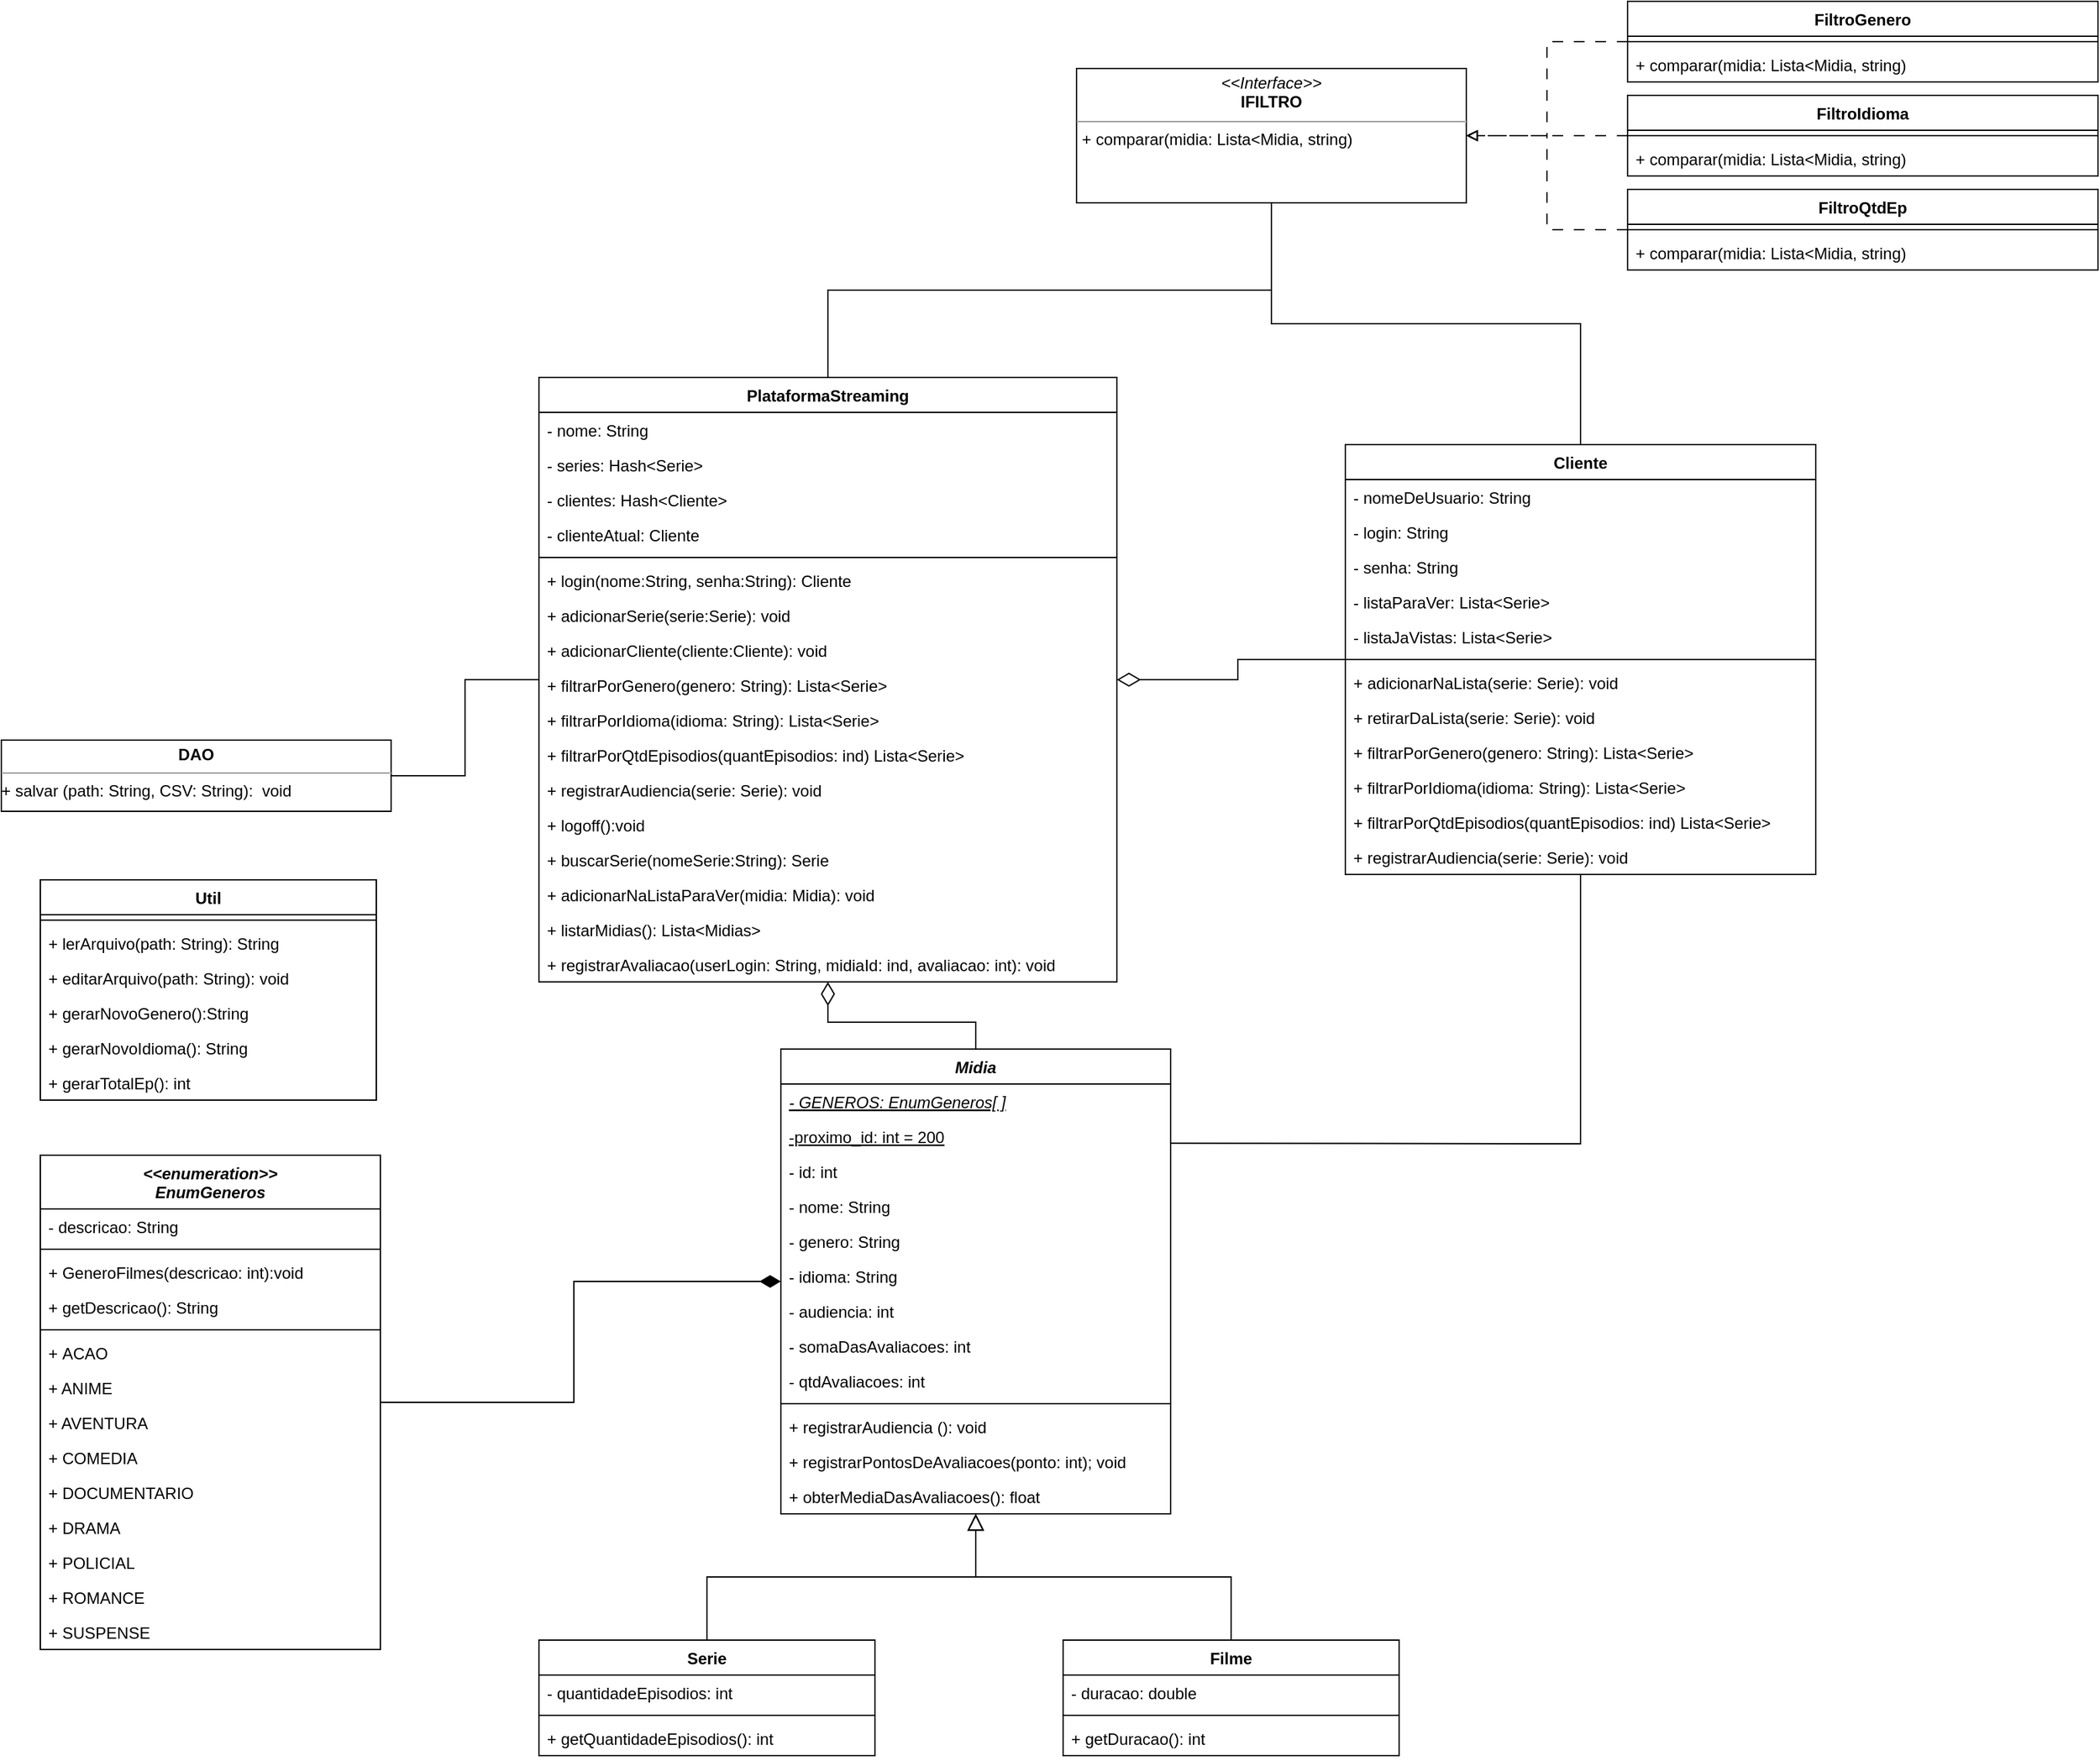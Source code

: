 <mxfile version="21.2.8" type="device" pages="3">
  <diagram id="50cI8-ufThc3YRiq_WAF" name="v3">
    <mxGraphModel dx="1850" dy="1020" grid="0" gridSize="10" guides="1" tooltips="1" connect="1" arrows="1" fold="1" page="0" pageScale="1" pageWidth="827" pageHeight="1169" math="0" shadow="0">
      <root>
        <mxCell id="0" />
        <mxCell id="1" parent="0" />
        <mxCell id="WbZRABQQN3d2FCPdhamX-61" style="edgeStyle=orthogonalEdgeStyle;rounded=0;orthogonalLoop=1;jettySize=auto;html=1;endArrow=block;endFill=0;endSize=10;" parent="1" source="2" target="IEn7Jb9WdVNS1Jys6zx8-45" edge="1">
          <mxGeometry relative="1" as="geometry">
            <mxPoint x="185" y="740" as="targetPoint" />
          </mxGeometry>
        </mxCell>
        <mxCell id="2" value="Serie" style="swimlane;fontStyle=1;align=center;verticalAlign=top;childLayout=stackLayout;horizontal=1;startSize=26;horizontalStack=0;resizeParent=1;resizeParentMax=0;resizeLast=0;collapsible=1;marginBottom=0;labelBackgroundColor=none;gradientColor=none;swimlaneFillColor=default;" parent="1" vertex="1">
          <mxGeometry x="-140" y="1040" width="250" height="86" as="geometry" />
        </mxCell>
        <mxCell id="8" value="- quantidadeEpisodios: int" style="text;strokeColor=none;fillColor=none;align=left;verticalAlign=top;spacingLeft=4;spacingRight=4;overflow=hidden;rotatable=0;points=[[0,0.5],[1,0.5]];portConstraint=eastwest;" parent="2" vertex="1">
          <mxGeometry y="26" width="250" height="26" as="geometry" />
        </mxCell>
        <mxCell id="4" value="" style="line;strokeWidth=1;fillColor=none;align=left;verticalAlign=middle;spacingTop=-1;spacingLeft=3;spacingRight=3;rotatable=0;labelPosition=right;points=[];portConstraint=eastwest;strokeColor=inherit;" parent="2" vertex="1">
          <mxGeometry y="52" width="250" height="8" as="geometry" />
        </mxCell>
        <mxCell id="5" value="+ getQuantidadeEpisodios(): int" style="text;strokeColor=none;fillColor=none;align=left;verticalAlign=top;spacingLeft=4;spacingRight=4;overflow=hidden;rotatable=0;points=[[0,0.5],[1,0.5]];portConstraint=eastwest;" parent="2" vertex="1">
          <mxGeometry y="60" width="250" height="26" as="geometry" />
        </mxCell>
        <mxCell id="WbZRABQQN3d2FCPdhamX-60" style="edgeStyle=orthogonalEdgeStyle;rounded=0;orthogonalLoop=1;jettySize=auto;html=1;endArrow=diamondThin;endFill=0;startSize=15;endSize=15;" parent="1" source="12" target="27" edge="1">
          <mxGeometry relative="1" as="geometry" />
        </mxCell>
        <mxCell id="12" value="Cliente" style="swimlane;fontStyle=1;align=center;verticalAlign=top;childLayout=stackLayout;horizontal=1;startSize=26;horizontalStack=0;resizeParent=1;resizeParentMax=0;resizeLast=0;collapsible=1;marginBottom=0;swimlaneFillColor=default;fillColor=default;strokeColor=default;" parent="1" vertex="1">
          <mxGeometry x="460" y="150" width="350" height="320" as="geometry" />
        </mxCell>
        <mxCell id="13" value="- nomeDeUsuario: String" style="text;strokeColor=none;fillColor=none;align=left;verticalAlign=top;spacingLeft=4;spacingRight=4;overflow=hidden;rotatable=0;points=[[0,0.5],[1,0.5]];portConstraint=eastwest;fontStyle=0" parent="12" vertex="1">
          <mxGeometry y="26" width="350" height="26" as="geometry" />
        </mxCell>
        <mxCell id="45" value="- login: String" style="text;strokeColor=none;fillColor=none;align=left;verticalAlign=top;spacingLeft=4;spacingRight=4;overflow=hidden;rotatable=0;points=[[0,0.5],[1,0.5]];portConstraint=eastwest;" parent="12" vertex="1">
          <mxGeometry y="52" width="350" height="26" as="geometry" />
        </mxCell>
        <mxCell id="14" value="- senha: String" style="text;strokeColor=none;fillColor=none;align=left;verticalAlign=top;spacingLeft=4;spacingRight=4;overflow=hidden;rotatable=0;points=[[0,0.5],[1,0.5]];portConstraint=eastwest;" parent="12" vertex="1">
          <mxGeometry y="78" width="350" height="26" as="geometry" />
        </mxCell>
        <mxCell id="15" value="- listaParaVer: Lista&lt;Serie&gt;" style="text;strokeColor=none;fillColor=none;align=left;verticalAlign=top;spacingLeft=4;spacingRight=4;overflow=hidden;rotatable=0;points=[[0,0.5],[1,0.5]];portConstraint=eastwest;" parent="12" vertex="1">
          <mxGeometry y="104" width="350" height="26" as="geometry" />
        </mxCell>
        <mxCell id="16" value="- listaJaVistas: Lista&lt;Serie&gt;" style="text;strokeColor=none;fillColor=none;align=left;verticalAlign=top;spacingLeft=4;spacingRight=4;overflow=hidden;rotatable=0;points=[[0,0.5],[1,0.5]];portConstraint=eastwest;" parent="12" vertex="1">
          <mxGeometry y="130" width="350" height="26" as="geometry" />
        </mxCell>
        <mxCell id="19" value="" style="line;strokeWidth=1;fillColor=none;align=left;verticalAlign=middle;spacingTop=-1;spacingLeft=3;spacingRight=3;rotatable=0;labelPosition=right;points=[];portConstraint=eastwest;strokeColor=inherit;" parent="12" vertex="1">
          <mxGeometry y="156" width="350" height="8" as="geometry" />
        </mxCell>
        <mxCell id="20" value="+ adicionarNaLista(serie: Serie): void" style="text;strokeColor=none;fillColor=none;align=left;verticalAlign=top;spacingLeft=4;spacingRight=4;overflow=hidden;rotatable=0;points=[[0,0.5],[1,0.5]];portConstraint=eastwest;" parent="12" vertex="1">
          <mxGeometry y="164" width="350" height="26" as="geometry" />
        </mxCell>
        <mxCell id="26" value="+ retirarDaLista(serie: Serie): void" style="text;strokeColor=none;fillColor=none;align=left;verticalAlign=top;spacingLeft=4;spacingRight=4;overflow=hidden;rotatable=0;points=[[0,0.5],[1,0.5]];portConstraint=eastwest;" parent="12" vertex="1">
          <mxGeometry y="190" width="350" height="26" as="geometry" />
        </mxCell>
        <mxCell id="25" value="+ filtrarPorGenero(genero: String): Lista&lt;Serie&gt;" style="text;strokeColor=none;fillColor=none;align=left;verticalAlign=top;spacingLeft=4;spacingRight=4;overflow=hidden;rotatable=0;points=[[0,0.5],[1,0.5]];portConstraint=eastwest;" parent="12" vertex="1">
          <mxGeometry y="216" width="350" height="26" as="geometry" />
        </mxCell>
        <mxCell id="24" value="+ filtrarPorIdioma(idioma: String): Lista&lt;Serie&gt;" style="text;strokeColor=none;fillColor=none;align=left;verticalAlign=top;spacingLeft=4;spacingRight=4;overflow=hidden;rotatable=0;points=[[0,0.5],[1,0.5]];portConstraint=eastwest;" parent="12" vertex="1">
          <mxGeometry y="242" width="350" height="26" as="geometry" />
        </mxCell>
        <mxCell id="23" value="+ filtrarPorQtdEpisodios(quantEpisodios: ind) Lista&lt;Serie&gt;" style="text;strokeColor=none;fillColor=none;align=left;verticalAlign=top;spacingLeft=4;spacingRight=4;overflow=hidden;rotatable=0;points=[[0,0.5],[1,0.5]];portConstraint=eastwest;" parent="12" vertex="1">
          <mxGeometry y="268" width="350" height="26" as="geometry" />
        </mxCell>
        <mxCell id="22" value="+ registrarAudiencia(serie: Serie): void" style="text;strokeColor=none;fillColor=none;align=left;verticalAlign=top;spacingLeft=4;spacingRight=4;overflow=hidden;rotatable=0;points=[[0,0.5],[1,0.5]];portConstraint=eastwest;" parent="12" vertex="1">
          <mxGeometry y="294" width="350" height="26" as="geometry" />
        </mxCell>
        <mxCell id="9gk4cevXV9zJZhoNp6J2-84" style="edgeStyle=orthogonalEdgeStyle;rounded=0;orthogonalLoop=1;jettySize=auto;html=1;endArrow=none;endFill=0;" parent="1" source="27" target="9gk4cevXV9zJZhoNp6J2-59" edge="1">
          <mxGeometry relative="1" as="geometry" />
        </mxCell>
        <mxCell id="5sCaFGioni3txn1gWCEN-45" style="edgeStyle=orthogonalEdgeStyle;rounded=0;orthogonalLoop=1;jettySize=auto;html=1;endArrow=none;endFill=0;" parent="1" source="27" target="DNXeK4S501Q9JG8E1N2b-45" edge="1">
          <mxGeometry relative="1" as="geometry" />
        </mxCell>
        <mxCell id="27" value="PlataformaStreaming" style="swimlane;fontStyle=1;align=center;verticalAlign=top;childLayout=stackLayout;horizontal=1;startSize=26;horizontalStack=0;resizeParent=1;resizeParentMax=0;resizeLast=0;collapsible=1;marginBottom=0;swimlaneFillColor=default;" parent="1" vertex="1">
          <mxGeometry x="-140" y="100" width="430" height="450" as="geometry" />
        </mxCell>
        <mxCell id="28" value="- nome: String" style="text;strokeColor=none;fillColor=none;align=left;verticalAlign=top;spacingLeft=4;spacingRight=4;overflow=hidden;rotatable=0;points=[[0,0.5],[1,0.5]];portConstraint=eastwest;fontStyle=0" parent="27" vertex="1">
          <mxGeometry y="26" width="430" height="26" as="geometry" />
        </mxCell>
        <mxCell id="29" value="- series: Hash&lt;Serie&gt;" style="text;strokeColor=none;fillColor=none;align=left;verticalAlign=top;spacingLeft=4;spacingRight=4;overflow=hidden;rotatable=0;points=[[0,0.5],[1,0.5]];portConstraint=eastwest;" parent="27" vertex="1">
          <mxGeometry y="52" width="430" height="26" as="geometry" />
        </mxCell>
        <mxCell id="30" value="- clientes: Hash&lt;Cliente&gt;" style="text;strokeColor=none;fillColor=none;align=left;verticalAlign=top;spacingLeft=4;spacingRight=4;overflow=hidden;rotatable=0;points=[[0,0.5],[1,0.5]];portConstraint=eastwest;" parent="27" vertex="1">
          <mxGeometry y="78" width="430" height="26" as="geometry" />
        </mxCell>
        <mxCell id="31" value="- clienteAtual: Cliente" style="text;strokeColor=none;fillColor=none;align=left;verticalAlign=top;spacingLeft=4;spacingRight=4;overflow=hidden;rotatable=0;points=[[0,0.5],[1,0.5]];portConstraint=eastwest;" parent="27" vertex="1">
          <mxGeometry y="104" width="430" height="26" as="geometry" />
        </mxCell>
        <mxCell id="32" value="" style="line;strokeWidth=1;fillColor=none;align=left;verticalAlign=middle;spacingTop=-1;spacingLeft=3;spacingRight=3;rotatable=0;labelPosition=right;points=[];portConstraint=eastwest;strokeColor=inherit;" parent="27" vertex="1">
          <mxGeometry y="130" width="430" height="8" as="geometry" />
        </mxCell>
        <mxCell id="34" value="+ login(nome:String, senha:String): Cliente" style="text;strokeColor=none;fillColor=none;align=left;verticalAlign=top;spacingLeft=4;spacingRight=4;overflow=hidden;rotatable=0;points=[[0,0.5],[1,0.5]];portConstraint=eastwest;" parent="27" vertex="1">
          <mxGeometry y="138" width="430" height="26" as="geometry" />
        </mxCell>
        <mxCell id="33" value="+ adicionarSerie(serie:Serie): void" style="text;strokeColor=none;fillColor=none;align=left;verticalAlign=top;spacingLeft=4;spacingRight=4;overflow=hidden;rotatable=0;points=[[0,0.5],[1,0.5]];portConstraint=eastwest;" parent="27" vertex="1">
          <mxGeometry y="164" width="430" height="26" as="geometry" />
        </mxCell>
        <mxCell id="35" value="+ adicionarCliente(cliente:Cliente): void" style="text;strokeColor=none;fillColor=none;align=left;verticalAlign=top;spacingLeft=4;spacingRight=4;overflow=hidden;rotatable=0;points=[[0,0.5],[1,0.5]];portConstraint=eastwest;" parent="27" vertex="1">
          <mxGeometry y="190" width="430" height="26" as="geometry" />
        </mxCell>
        <mxCell id="44" value="+ filtrarPorGenero(genero: String): Lista&lt;Serie&gt;" style="text;strokeColor=none;fillColor=none;align=left;verticalAlign=top;spacingLeft=4;spacingRight=4;overflow=hidden;rotatable=0;points=[[0,0.5],[1,0.5]];portConstraint=eastwest;" parent="27" vertex="1">
          <mxGeometry y="216" width="430" height="26" as="geometry" />
        </mxCell>
        <mxCell id="36" value="+ filtrarPorIdioma(idioma: String): Lista&lt;Serie&gt;" style="text;strokeColor=none;fillColor=none;align=left;verticalAlign=top;spacingLeft=4;spacingRight=4;overflow=hidden;rotatable=0;points=[[0,0.5],[1,0.5]];portConstraint=eastwest;" parent="27" vertex="1">
          <mxGeometry y="242" width="430" height="26" as="geometry" />
        </mxCell>
        <mxCell id="37" value="+ filtrarPorQtdEpisodios(quantEpisodios: ind) Lista&lt;Serie&gt;" style="text;strokeColor=none;fillColor=none;align=left;verticalAlign=top;spacingLeft=4;spacingRight=4;overflow=hidden;rotatable=0;points=[[0,0.5],[1,0.5]];portConstraint=eastwest;" parent="27" vertex="1">
          <mxGeometry y="268" width="430" height="26" as="geometry" />
        </mxCell>
        <mxCell id="38" value="+ registrarAudiencia(serie: Serie): void" style="text;strokeColor=none;fillColor=none;align=left;verticalAlign=top;spacingLeft=4;spacingRight=4;overflow=hidden;rotatable=0;points=[[0,0.5],[1,0.5]];portConstraint=eastwest;" parent="27" vertex="1">
          <mxGeometry y="294" width="430" height="26" as="geometry" />
        </mxCell>
        <mxCell id="43" value="+ logoff():void" style="text;strokeColor=none;fillColor=none;align=left;verticalAlign=top;spacingLeft=4;spacingRight=4;overflow=hidden;rotatable=0;points=[[0,0.5],[1,0.5]];portConstraint=eastwest;" parent="27" vertex="1">
          <mxGeometry y="320" width="430" height="26" as="geometry" />
        </mxCell>
        <mxCell id="42" value="+ buscarSerie(nomeSerie:String): Serie" style="text;strokeColor=none;fillColor=none;align=left;verticalAlign=top;spacingLeft=4;spacingRight=4;overflow=hidden;rotatable=0;points=[[0,0.5],[1,0.5]];portConstraint=eastwest;" parent="27" vertex="1">
          <mxGeometry y="346" width="430" height="26" as="geometry" />
        </mxCell>
        <mxCell id="V_8C0T_4i5h4NuIPg0TQ-46" value="+ adicionarNaListaParaVer(midia: Midia): void" style="text;strokeColor=none;fillColor=none;align=left;verticalAlign=top;spacingLeft=4;spacingRight=4;overflow=hidden;rotatable=0;points=[[0,0.5],[1,0.5]];portConstraint=eastwest;" parent="27" vertex="1">
          <mxGeometry y="372" width="430" height="26" as="geometry" />
        </mxCell>
        <mxCell id="V_8C0T_4i5h4NuIPg0TQ-47" value="+ listarMidias(): Lista&lt;Midias&gt;" style="text;strokeColor=none;fillColor=none;align=left;verticalAlign=top;spacingLeft=4;spacingRight=4;overflow=hidden;rotatable=0;points=[[0,0.5],[1,0.5]];portConstraint=eastwest;" parent="27" vertex="1">
          <mxGeometry y="398" width="430" height="26" as="geometry" />
        </mxCell>
        <mxCell id="zvlUFIsTkBA_Bpty3qsS-45" value="+ registrarAvaliacao(userLogin: String, midiaId: ind, avaliacao: int): void" style="text;strokeColor=none;fillColor=none;align=left;verticalAlign=top;spacingLeft=4;spacingRight=4;overflow=hidden;rotatable=0;points=[[0,0.5],[1,0.5]];portConstraint=eastwest;" parent="27" vertex="1">
          <mxGeometry y="424" width="430" height="26" as="geometry" />
        </mxCell>
        <mxCell id="WbZRABQQN3d2FCPdhamX-58" style="edgeStyle=orthogonalEdgeStyle;rounded=0;orthogonalLoop=1;jettySize=auto;html=1;endArrow=diamondThin;endFill=0;startSize=10;endSize=15;" parent="1" source="IEn7Jb9WdVNS1Jys6zx8-45" target="27" edge="1">
          <mxGeometry relative="1" as="geometry">
            <mxPoint x="185" y="600" as="sourcePoint" />
          </mxGeometry>
        </mxCell>
        <mxCell id="WbZRABQQN3d2FCPdhamX-64" style="edgeStyle=orthogonalEdgeStyle;rounded=0;orthogonalLoop=1;jettySize=auto;html=1;endArrow=none;endFill=0;" parent="1" target="12" edge="1">
          <mxGeometry relative="1" as="geometry">
            <mxPoint x="280" y="670" as="sourcePoint" />
          </mxGeometry>
        </mxCell>
        <mxCell id="WbZRABQQN3d2FCPdhamX-62" style="edgeStyle=orthogonalEdgeStyle;rounded=0;orthogonalLoop=1;jettySize=auto;html=1;endArrow=block;endFill=0;startSize=10;endSize=10;" parent="1" source="WbZRABQQN3d2FCPdhamX-47" target="IEn7Jb9WdVNS1Jys6zx8-45" edge="1">
          <mxGeometry relative="1" as="geometry">
            <mxPoint x="380" y="820" as="targetPoint" />
          </mxGeometry>
        </mxCell>
        <mxCell id="WbZRABQQN3d2FCPdhamX-47" value="Filme" style="swimlane;fontStyle=1;align=center;verticalAlign=top;childLayout=stackLayout;horizontal=1;startSize=26;horizontalStack=0;resizeParent=1;resizeParentMax=0;resizeLast=0;collapsible=1;marginBottom=0;labelBackgroundColor=none;gradientColor=none;swimlaneFillColor=default;" parent="1" vertex="1">
          <mxGeometry x="250" y="1040" width="250" height="86" as="geometry" />
        </mxCell>
        <mxCell id="WbZRABQQN3d2FCPdhamX-53" value="- duracao: double" style="text;strokeColor=none;fillColor=none;align=left;verticalAlign=top;spacingLeft=4;spacingRight=4;overflow=hidden;rotatable=0;points=[[0,0.5],[1,0.5]];portConstraint=eastwest;" parent="WbZRABQQN3d2FCPdhamX-47" vertex="1">
          <mxGeometry y="26" width="250" height="26" as="geometry" />
        </mxCell>
        <mxCell id="WbZRABQQN3d2FCPdhamX-55" value="" style="line;strokeWidth=1;fillColor=none;align=left;verticalAlign=middle;spacingTop=-1;spacingLeft=3;spacingRight=3;rotatable=0;labelPosition=right;points=[];portConstraint=eastwest;strokeColor=inherit;" parent="WbZRABQQN3d2FCPdhamX-47" vertex="1">
          <mxGeometry y="52" width="250" height="8" as="geometry" />
        </mxCell>
        <mxCell id="3RweE8dVHe-qLZjWt7fM-50" value="+ getDuracao(): int" style="text;strokeColor=none;fillColor=none;align=left;verticalAlign=top;spacingLeft=4;spacingRight=4;overflow=hidden;rotatable=0;points=[[0,0.5],[1,0.5]];portConstraint=eastwest;" parent="WbZRABQQN3d2FCPdhamX-47" vertex="1">
          <mxGeometry y="60" width="250" height="26" as="geometry" />
        </mxCell>
        <mxCell id="TeU7WUQiiEhxFKTf_HmT-52" style="edgeStyle=orthogonalEdgeStyle;rounded=0;orthogonalLoop=1;jettySize=auto;html=1;endArrow=none;endFill=0;startArrow=diamondThin;startFill=1;endSize=14;startSize=13;" parent="1" source="IEn7Jb9WdVNS1Jys6zx8-45" target="TeU7WUQiiEhxFKTf_HmT-54" edge="1">
          <mxGeometry relative="1" as="geometry">
            <mxPoint x="-243" y="869" as="targetPoint" />
          </mxGeometry>
        </mxCell>
        <mxCell id="IEn7Jb9WdVNS1Jys6zx8-45" value="Midia" style="swimlane;fontStyle=3;align=center;verticalAlign=top;childLayout=stackLayout;horizontal=1;startSize=26;horizontalStack=0;resizeParent=1;resizeParentMax=0;resizeLast=0;collapsible=1;marginBottom=0;labelBackgroundColor=none;gradientColor=none;swimlaneFillColor=default;" parent="1" vertex="1">
          <mxGeometry x="40" y="600" width="290" height="346" as="geometry" />
        </mxCell>
        <mxCell id="IEn7Jb9WdVNS1Jys6zx8-46" value="- GENEROS: EnumGeneros[ ]" style="text;strokeColor=none;fillColor=none;align=left;verticalAlign=top;spacingLeft=4;spacingRight=4;overflow=hidden;rotatable=0;points=[[0,0.5],[1,0.5]];portConstraint=eastwest;fontStyle=6" parent="IEn7Jb9WdVNS1Jys6zx8-45" vertex="1">
          <mxGeometry y="26" width="290" height="26" as="geometry" />
        </mxCell>
        <mxCell id="IEn7Jb9WdVNS1Jys6zx8-47" value="-proximo_id: int = 200" style="text;strokeColor=none;fillColor=none;align=left;verticalAlign=top;spacingLeft=4;spacingRight=4;overflow=hidden;rotatable=0;points=[[0,0.5],[1,0.5]];portConstraint=eastwest;fontStyle=4" parent="IEn7Jb9WdVNS1Jys6zx8-45" vertex="1">
          <mxGeometry y="52" width="290" height="26" as="geometry" />
        </mxCell>
        <mxCell id="IEn7Jb9WdVNS1Jys6zx8-48" value="- id: int" style="text;strokeColor=none;fillColor=none;align=left;verticalAlign=top;spacingLeft=4;spacingRight=4;overflow=hidden;rotatable=0;points=[[0,0.5],[1,0.5]];portConstraint=eastwest;" parent="IEn7Jb9WdVNS1Jys6zx8-45" vertex="1">
          <mxGeometry y="78" width="290" height="26" as="geometry" />
        </mxCell>
        <mxCell id="IEn7Jb9WdVNS1Jys6zx8-49" value="- nome: String" style="text;strokeColor=none;fillColor=none;align=left;verticalAlign=top;spacingLeft=4;spacingRight=4;overflow=hidden;rotatable=0;points=[[0,0.5],[1,0.5]];portConstraint=eastwest;" parent="IEn7Jb9WdVNS1Jys6zx8-45" vertex="1">
          <mxGeometry y="104" width="290" height="26" as="geometry" />
        </mxCell>
        <mxCell id="IEn7Jb9WdVNS1Jys6zx8-50" value="- genero: String" style="text;strokeColor=none;fillColor=none;align=left;verticalAlign=top;spacingLeft=4;spacingRight=4;overflow=hidden;rotatable=0;points=[[0,0.5],[1,0.5]];portConstraint=eastwest;" parent="IEn7Jb9WdVNS1Jys6zx8-45" vertex="1">
          <mxGeometry y="130" width="290" height="26" as="geometry" />
        </mxCell>
        <mxCell id="IEn7Jb9WdVNS1Jys6zx8-51" value="- idioma: String" style="text;strokeColor=none;fillColor=none;align=left;verticalAlign=top;spacingLeft=4;spacingRight=4;overflow=hidden;rotatable=0;points=[[0,0.5],[1,0.5]];portConstraint=eastwest;" parent="IEn7Jb9WdVNS1Jys6zx8-45" vertex="1">
          <mxGeometry y="156" width="290" height="26" as="geometry" />
        </mxCell>
        <mxCell id="IEn7Jb9WdVNS1Jys6zx8-53" value="- audiencia: int" style="text;strokeColor=none;fillColor=none;align=left;verticalAlign=top;spacingLeft=4;spacingRight=4;overflow=hidden;rotatable=0;points=[[0,0.5],[1,0.5]];portConstraint=eastwest;" parent="IEn7Jb9WdVNS1Jys6zx8-45" vertex="1">
          <mxGeometry y="182" width="290" height="26" as="geometry" />
        </mxCell>
        <mxCell id="3RweE8dVHe-qLZjWt7fM-45" value="- somaDasAvaliacoes: int" style="text;strokeColor=none;fillColor=none;align=left;verticalAlign=top;spacingLeft=4;spacingRight=4;overflow=hidden;rotatable=0;points=[[0,0.5],[1,0.5]];portConstraint=eastwest;" parent="IEn7Jb9WdVNS1Jys6zx8-45" vertex="1">
          <mxGeometry y="208" width="290" height="26" as="geometry" />
        </mxCell>
        <mxCell id="3RweE8dVHe-qLZjWt7fM-52" value="- qtdAvaliacoes: int" style="text;strokeColor=none;fillColor=none;align=left;verticalAlign=top;spacingLeft=4;spacingRight=4;overflow=hidden;rotatable=0;points=[[0,0.5],[1,0.5]];portConstraint=eastwest;" parent="IEn7Jb9WdVNS1Jys6zx8-45" vertex="1">
          <mxGeometry y="234" width="290" height="26" as="geometry" />
        </mxCell>
        <mxCell id="IEn7Jb9WdVNS1Jys6zx8-54" value="" style="line;strokeWidth=1;fillColor=none;align=left;verticalAlign=middle;spacingTop=-1;spacingLeft=3;spacingRight=3;rotatable=0;labelPosition=right;points=[];portConstraint=eastwest;strokeColor=inherit;" parent="IEn7Jb9WdVNS1Jys6zx8-45" vertex="1">
          <mxGeometry y="260" width="290" height="8" as="geometry" />
        </mxCell>
        <mxCell id="IEn7Jb9WdVNS1Jys6zx8-55" value="+ registrarAudiencia (): void" style="text;strokeColor=none;fillColor=none;align=left;verticalAlign=top;spacingLeft=4;spacingRight=4;overflow=hidden;rotatable=0;points=[[0,0.5],[1,0.5]];portConstraint=eastwest;fontStyle=0" parent="IEn7Jb9WdVNS1Jys6zx8-45" vertex="1">
          <mxGeometry y="268" width="290" height="26" as="geometry" />
        </mxCell>
        <mxCell id="3RweE8dVHe-qLZjWt7fM-47" value="+ registrarPontosDeAvaliacoes(ponto: int); void" style="text;strokeColor=none;fillColor=none;align=left;verticalAlign=top;spacingLeft=4;spacingRight=4;overflow=hidden;rotatable=0;points=[[0,0.5],[1,0.5]];portConstraint=eastwest;fontStyle=0" parent="IEn7Jb9WdVNS1Jys6zx8-45" vertex="1">
          <mxGeometry y="294" width="290" height="26" as="geometry" />
        </mxCell>
        <mxCell id="3RweE8dVHe-qLZjWt7fM-46" value="+ obterMediaDasAvaliacoes(): float" style="text;strokeColor=none;fillColor=none;align=left;verticalAlign=top;spacingLeft=4;spacingRight=4;overflow=hidden;rotatable=0;points=[[0,0.5],[1,0.5]];portConstraint=eastwest;fontStyle=0" parent="IEn7Jb9WdVNS1Jys6zx8-45" vertex="1">
          <mxGeometry y="320" width="290" height="26" as="geometry" />
        </mxCell>
        <mxCell id="9gk4cevXV9zJZhoNp6J2-60" style="edgeStyle=orthogonalEdgeStyle;rounded=0;orthogonalLoop=1;jettySize=auto;html=1;endArrow=none;endFill=0;" parent="1" source="9gk4cevXV9zJZhoNp6J2-59" target="12" edge="1">
          <mxGeometry relative="1" as="geometry" />
        </mxCell>
        <mxCell id="9gk4cevXV9zJZhoNp6J2-59" value="&lt;p style=&quot;margin:0px;margin-top:4px;text-align:center;&quot;&gt;&lt;i&gt;&amp;lt;&amp;lt;Interface&amp;gt;&amp;gt;&lt;/i&gt;&lt;br&gt;&lt;b&gt;IFILTRO&lt;/b&gt;&lt;/p&gt;&lt;hr size=&quot;1&quot;&gt;&lt;p style=&quot;margin:0px;margin-left:4px;&quot;&gt;+ comparar(midia: Lista&amp;lt;Midia, string)&lt;/p&gt;" style="verticalAlign=top;align=left;overflow=fill;fontSize=12;fontFamily=Helvetica;html=1;whiteSpace=wrap;" parent="1" vertex="1">
          <mxGeometry x="260" y="-130" width="290" height="100" as="geometry" />
        </mxCell>
        <mxCell id="9gk4cevXV9zJZhoNp6J2-80" style="edgeStyle=orthogonalEdgeStyle;rounded=0;orthogonalLoop=1;jettySize=auto;html=1;endArrow=block;endFill=0;dashed=1;dashPattern=8 8;entryX=1;entryY=0.5;entryDx=0;entryDy=0;" parent="1" source="9gk4cevXV9zJZhoNp6J2-61" target="9gk4cevXV9zJZhoNp6J2-59" edge="1">
          <mxGeometry relative="1" as="geometry" />
        </mxCell>
        <mxCell id="9gk4cevXV9zJZhoNp6J2-61" value="FiltroGenero" style="swimlane;fontStyle=1;align=center;verticalAlign=top;childLayout=stackLayout;horizontal=1;startSize=26;horizontalStack=0;resizeParent=1;resizeParentMax=0;resizeLast=0;collapsible=1;marginBottom=0;swimlaneFillColor=default;fillColor=default;strokeColor=default;" parent="1" vertex="1">
          <mxGeometry x="670" y="-180" width="350" height="60" as="geometry" />
        </mxCell>
        <mxCell id="9gk4cevXV9zJZhoNp6J2-67" value="" style="line;strokeWidth=1;fillColor=none;align=left;verticalAlign=middle;spacingTop=-1;spacingLeft=3;spacingRight=3;rotatable=0;labelPosition=right;points=[];portConstraint=eastwest;strokeColor=inherit;" parent="9gk4cevXV9zJZhoNp6J2-61" vertex="1">
          <mxGeometry y="26" width="350" height="8" as="geometry" />
        </mxCell>
        <mxCell id="9gk4cevXV9zJZhoNp6J2-68" value="+ comparar(midia: Lista&lt;Midia, string)" style="text;strokeColor=none;fillColor=none;align=left;verticalAlign=top;spacingLeft=4;spacingRight=4;overflow=hidden;rotatable=0;points=[[0,0.5],[1,0.5]];portConstraint=eastwest;" parent="9gk4cevXV9zJZhoNp6J2-61" vertex="1">
          <mxGeometry y="34" width="350" height="26" as="geometry" />
        </mxCell>
        <mxCell id="9gk4cevXV9zJZhoNp6J2-81" style="edgeStyle=orthogonalEdgeStyle;rounded=0;orthogonalLoop=1;jettySize=auto;html=1;endArrow=block;endFill=0;dashed=1;dashPattern=8 8;" parent="1" source="9gk4cevXV9zJZhoNp6J2-74" target="9gk4cevXV9zJZhoNp6J2-59" edge="1">
          <mxGeometry relative="1" as="geometry" />
        </mxCell>
        <mxCell id="9gk4cevXV9zJZhoNp6J2-74" value="FiltroIdioma" style="swimlane;fontStyle=1;align=center;verticalAlign=top;childLayout=stackLayout;horizontal=1;startSize=26;horizontalStack=0;resizeParent=1;resizeParentMax=0;resizeLast=0;collapsible=1;marginBottom=0;swimlaneFillColor=default;fillColor=default;strokeColor=default;" parent="1" vertex="1">
          <mxGeometry x="670" y="-110" width="350" height="60" as="geometry" />
        </mxCell>
        <mxCell id="9gk4cevXV9zJZhoNp6J2-75" value="" style="line;strokeWidth=1;fillColor=none;align=left;verticalAlign=middle;spacingTop=-1;spacingLeft=3;spacingRight=3;rotatable=0;labelPosition=right;points=[];portConstraint=eastwest;strokeColor=inherit;" parent="9gk4cevXV9zJZhoNp6J2-74" vertex="1">
          <mxGeometry y="26" width="350" height="8" as="geometry" />
        </mxCell>
        <mxCell id="9gk4cevXV9zJZhoNp6J2-76" value="+ comparar(midia: Lista&lt;Midia, string)" style="text;strokeColor=none;fillColor=none;align=left;verticalAlign=top;spacingLeft=4;spacingRight=4;overflow=hidden;rotatable=0;points=[[0,0.5],[1,0.5]];portConstraint=eastwest;" parent="9gk4cevXV9zJZhoNp6J2-74" vertex="1">
          <mxGeometry y="34" width="350" height="26" as="geometry" />
        </mxCell>
        <mxCell id="9gk4cevXV9zJZhoNp6J2-83" style="edgeStyle=orthogonalEdgeStyle;rounded=0;orthogonalLoop=1;jettySize=auto;html=1;endArrow=block;endFill=0;dashed=1;dashPattern=8 8;" parent="1" source="9gk4cevXV9zJZhoNp6J2-77" target="9gk4cevXV9zJZhoNp6J2-59" edge="1">
          <mxGeometry relative="1" as="geometry" />
        </mxCell>
        <mxCell id="9gk4cevXV9zJZhoNp6J2-77" value="FiltroQtdEp" style="swimlane;fontStyle=1;align=center;verticalAlign=top;childLayout=stackLayout;horizontal=1;startSize=26;horizontalStack=0;resizeParent=1;resizeParentMax=0;resizeLast=0;collapsible=1;marginBottom=0;swimlaneFillColor=default;fillColor=default;strokeColor=default;" parent="1" vertex="1">
          <mxGeometry x="670" y="-40" width="350" height="60" as="geometry" />
        </mxCell>
        <mxCell id="9gk4cevXV9zJZhoNp6J2-78" value="" style="line;strokeWidth=1;fillColor=none;align=left;verticalAlign=middle;spacingTop=-1;spacingLeft=3;spacingRight=3;rotatable=0;labelPosition=right;points=[];portConstraint=eastwest;strokeColor=inherit;" parent="9gk4cevXV9zJZhoNp6J2-77" vertex="1">
          <mxGeometry y="26" width="350" height="8" as="geometry" />
        </mxCell>
        <mxCell id="9gk4cevXV9zJZhoNp6J2-79" value="+ comparar(midia: Lista&lt;Midia, string)" style="text;strokeColor=none;fillColor=none;align=left;verticalAlign=top;spacingLeft=4;spacingRight=4;overflow=hidden;rotatable=0;points=[[0,0.5],[1,0.5]];portConstraint=eastwest;" parent="9gk4cevXV9zJZhoNp6J2-77" vertex="1">
          <mxGeometry y="34" width="350" height="26" as="geometry" />
        </mxCell>
        <mxCell id="DNXeK4S501Q9JG8E1N2b-45" value="&lt;p style=&quot;margin:0px;margin-top:4px;text-align:center;&quot;&gt;&lt;b&gt;DAO&lt;/b&gt;&lt;/p&gt;&lt;hr size=&quot;1&quot;&gt;+ salvar (path: String, CSV: String):&amp;nbsp;&amp;nbsp;void&amp;nbsp;&lt;br&gt;&lt;br&gt;&lt;br&gt;&lt;p style=&quot;margin:0px;margin-left:4px;&quot;&gt;&lt;/p&gt;" style="verticalAlign=top;align=left;overflow=fill;fontSize=12;fontFamily=Helvetica;html=1;whiteSpace=wrap;" parent="1" vertex="1">
          <mxGeometry x="-540" y="370" width="290" height="53" as="geometry" />
        </mxCell>
        <mxCell id="PF2ABuw497OMKh5ozmki-45" value="Util" style="swimlane;fontStyle=1;align=center;verticalAlign=top;childLayout=stackLayout;horizontal=1;startSize=26;horizontalStack=0;resizeParent=1;resizeParentMax=0;resizeLast=0;collapsible=1;marginBottom=0;labelBackgroundColor=none;gradientColor=none;swimlaneFillColor=default;" parent="1" vertex="1">
          <mxGeometry x="-511" y="474" width="250" height="164" as="geometry" />
        </mxCell>
        <mxCell id="PF2ABuw497OMKh5ozmki-54" value="" style="line;strokeWidth=1;fillColor=none;align=left;verticalAlign=middle;spacingTop=-1;spacingLeft=3;spacingRight=3;rotatable=0;labelPosition=right;points=[];portConstraint=eastwest;strokeColor=inherit;" parent="PF2ABuw497OMKh5ozmki-45" vertex="1">
          <mxGeometry y="26" width="250" height="8" as="geometry" />
        </mxCell>
        <mxCell id="PF2ABuw497OMKh5ozmki-55" value="+ lerArquivo(path: String): String" style="text;strokeColor=none;fillColor=none;align=left;verticalAlign=top;spacingLeft=4;spacingRight=4;overflow=hidden;rotatable=0;points=[[0,0.5],[1,0.5]];portConstraint=eastwest;fontStyle=0" parent="PF2ABuw497OMKh5ozmki-45" vertex="1">
          <mxGeometry y="34" width="250" height="26" as="geometry" />
        </mxCell>
        <mxCell id="PF2ABuw497OMKh5ozmki-65" value="+ editarArquivo(path: String): void" style="text;strokeColor=none;fillColor=none;align=left;verticalAlign=top;spacingLeft=4;spacingRight=4;overflow=hidden;rotatable=0;points=[[0,0.5],[1,0.5]];portConstraint=eastwest;fontStyle=0" parent="PF2ABuw497OMKh5ozmki-45" vertex="1">
          <mxGeometry y="60" width="250" height="26" as="geometry" />
        </mxCell>
        <mxCell id="PF2ABuw497OMKh5ozmki-57" value="+ gerarNovoGenero():String" style="text;strokeColor=none;fillColor=none;align=left;verticalAlign=top;spacingLeft=4;spacingRight=4;overflow=hidden;rotatable=0;points=[[0,0.5],[1,0.5]];portConstraint=eastwest;fontStyle=0" parent="PF2ABuw497OMKh5ozmki-45" vertex="1">
          <mxGeometry y="86" width="250" height="26" as="geometry" />
        </mxCell>
        <mxCell id="PF2ABuw497OMKh5ozmki-58" value="+ gerarNovoIdioma(): String" style="text;strokeColor=none;fillColor=none;align=left;verticalAlign=top;spacingLeft=4;spacingRight=4;overflow=hidden;rotatable=0;points=[[0,0.5],[1,0.5]];portConstraint=eastwest;fontStyle=0" parent="PF2ABuw497OMKh5ozmki-45" vertex="1">
          <mxGeometry y="112" width="250" height="26" as="geometry" />
        </mxCell>
        <mxCell id="PF2ABuw497OMKh5ozmki-56" value="+ gerarTotalEp(): int" style="text;strokeColor=none;fillColor=none;align=left;verticalAlign=top;spacingLeft=4;spacingRight=4;overflow=hidden;rotatable=0;points=[[0,0.5],[1,0.5]];portConstraint=eastwest;fontStyle=0" parent="PF2ABuw497OMKh5ozmki-45" vertex="1">
          <mxGeometry y="138" width="250" height="26" as="geometry" />
        </mxCell>
        <mxCell id="TeU7WUQiiEhxFKTf_HmT-54" value="&lt;&lt;enumeration&gt;&gt;&#xa;EnumGeneros" style="swimlane;fontStyle=3;align=center;verticalAlign=top;childLayout=stackLayout;horizontal=1;startSize=40;horizontalStack=0;resizeParent=1;resizeParentMax=0;resizeLast=0;collapsible=1;marginBottom=0;labelBackgroundColor=none;gradientColor=none;swimlaneFillColor=default;fontSize=12;rounded=0;glass=0;arcSize=15;spacingTop=0;strokeColor=default;" parent="1" vertex="1">
          <mxGeometry x="-511" y="679" width="253" height="368" as="geometry" />
        </mxCell>
        <mxCell id="TeU7WUQiiEhxFKTf_HmT-72" value="- descricao: String" style="text;strokeColor=none;fillColor=none;align=left;verticalAlign=top;spacingLeft=4;spacingRight=4;overflow=hidden;rotatable=0;points=[[0,0.5],[1,0.5]];portConstraint=eastwest;fontStyle=0" parent="TeU7WUQiiEhxFKTf_HmT-54" vertex="1">
          <mxGeometry y="40" width="253" height="26" as="geometry" />
        </mxCell>
        <mxCell id="TeU7WUQiiEhxFKTf_HmT-82" value="" style="line;strokeWidth=1;fillColor=none;align=left;verticalAlign=middle;spacingTop=-1;spacingLeft=3;spacingRight=3;rotatable=0;labelPosition=right;points=[];portConstraint=eastwest;strokeColor=inherit;" parent="TeU7WUQiiEhxFKTf_HmT-54" vertex="1">
          <mxGeometry y="66" width="253" height="8" as="geometry" />
        </mxCell>
        <mxCell id="TeU7WUQiiEhxFKTf_HmT-55" value="+ GeneroFilmes(descricao: int):void" style="text;strokeColor=none;fillColor=none;align=left;verticalAlign=top;spacingLeft=4;spacingRight=4;overflow=hidden;rotatable=0;points=[[0,0.5],[1,0.5]];portConstraint=eastwest;fontStyle=0" parent="TeU7WUQiiEhxFKTf_HmT-54" vertex="1">
          <mxGeometry y="74" width="253" height="26" as="geometry" />
        </mxCell>
        <mxCell id="TeU7WUQiiEhxFKTf_HmT-56" value="+ getDescricao(): String" style="text;strokeColor=none;fillColor=none;align=left;verticalAlign=top;spacingLeft=4;spacingRight=4;overflow=hidden;rotatable=0;points=[[0,0.5],[1,0.5]];portConstraint=eastwest;fontStyle=0" parent="TeU7WUQiiEhxFKTf_HmT-54" vertex="1">
          <mxGeometry y="100" width="253" height="26" as="geometry" />
        </mxCell>
        <mxCell id="TeU7WUQiiEhxFKTf_HmT-64" value="" style="line;strokeWidth=1;fillColor=none;align=left;verticalAlign=middle;spacingTop=-1;spacingLeft=3;spacingRight=3;rotatable=0;labelPosition=right;points=[];portConstraint=eastwest;strokeColor=inherit;" parent="TeU7WUQiiEhxFKTf_HmT-54" vertex="1">
          <mxGeometry y="126" width="253" height="8" as="geometry" />
        </mxCell>
        <mxCell id="TeU7WUQiiEhxFKTf_HmT-65" value="+ ACAO" style="text;strokeColor=none;fillColor=none;align=left;verticalAlign=top;spacingLeft=4;spacingRight=4;overflow=hidden;rotatable=0;points=[[0,0.5],[1,0.5]];portConstraint=eastwest;fontStyle=0" parent="TeU7WUQiiEhxFKTf_HmT-54" vertex="1">
          <mxGeometry y="134" width="253" height="26" as="geometry" />
        </mxCell>
        <mxCell id="TeU7WUQiiEhxFKTf_HmT-77" value="+ ANIME" style="text;strokeColor=none;fillColor=none;align=left;verticalAlign=top;spacingLeft=4;spacingRight=4;overflow=hidden;rotatable=0;points=[[0,0.5],[1,0.5]];portConstraint=eastwest;fontStyle=0" parent="TeU7WUQiiEhxFKTf_HmT-54" vertex="1">
          <mxGeometry y="160" width="253" height="26" as="geometry" />
        </mxCell>
        <mxCell id="TeU7WUQiiEhxFKTf_HmT-76" value="+ AVENTURA" style="text;strokeColor=none;fillColor=none;align=left;verticalAlign=top;spacingLeft=4;spacingRight=4;overflow=hidden;rotatable=0;points=[[0,0.5],[1,0.5]];portConstraint=eastwest;fontStyle=0" parent="TeU7WUQiiEhxFKTf_HmT-54" vertex="1">
          <mxGeometry y="186" width="253" height="26" as="geometry" />
        </mxCell>
        <mxCell id="TeU7WUQiiEhxFKTf_HmT-79" value="+ COMEDIA" style="text;strokeColor=none;fillColor=none;align=left;verticalAlign=top;spacingLeft=4;spacingRight=4;overflow=hidden;rotatable=0;points=[[0,0.5],[1,0.5]];portConstraint=eastwest;fontStyle=0" parent="TeU7WUQiiEhxFKTf_HmT-54" vertex="1">
          <mxGeometry y="212" width="253" height="26" as="geometry" />
        </mxCell>
        <mxCell id="TeU7WUQiiEhxFKTf_HmT-78" value="+ DOCUMENTARIO" style="text;strokeColor=none;fillColor=none;align=left;verticalAlign=top;spacingLeft=4;spacingRight=4;overflow=hidden;rotatable=0;points=[[0,0.5],[1,0.5]];portConstraint=eastwest;fontStyle=0" parent="TeU7WUQiiEhxFKTf_HmT-54" vertex="1">
          <mxGeometry y="238" width="253" height="26" as="geometry" />
        </mxCell>
        <mxCell id="TeU7WUQiiEhxFKTf_HmT-75" value="+ DRAMA" style="text;strokeColor=none;fillColor=none;align=left;verticalAlign=top;spacingLeft=4;spacingRight=4;overflow=hidden;rotatable=0;points=[[0,0.5],[1,0.5]];portConstraint=eastwest;fontStyle=0" parent="TeU7WUQiiEhxFKTf_HmT-54" vertex="1">
          <mxGeometry y="264" width="253" height="26" as="geometry" />
        </mxCell>
        <mxCell id="TeU7WUQiiEhxFKTf_HmT-66" value="+ POLICIAL" style="text;strokeColor=none;fillColor=none;align=left;verticalAlign=top;spacingLeft=4;spacingRight=4;overflow=hidden;rotatable=0;points=[[0,0.5],[1,0.5]];portConstraint=eastwest;fontStyle=0" parent="TeU7WUQiiEhxFKTf_HmT-54" vertex="1">
          <mxGeometry y="290" width="253" height="26" as="geometry" />
        </mxCell>
        <mxCell id="TeU7WUQiiEhxFKTf_HmT-80" value="+ ROMANCE" style="text;strokeColor=none;fillColor=none;align=left;verticalAlign=top;spacingLeft=4;spacingRight=4;overflow=hidden;rotatable=0;points=[[0,0.5],[1,0.5]];portConstraint=eastwest;fontStyle=0" parent="TeU7WUQiiEhxFKTf_HmT-54" vertex="1">
          <mxGeometry y="316" width="253" height="26" as="geometry" />
        </mxCell>
        <mxCell id="TeU7WUQiiEhxFKTf_HmT-67" value="+ SUSPENSE" style="text;strokeColor=none;fillColor=none;align=left;verticalAlign=top;spacingLeft=4;spacingRight=4;overflow=hidden;rotatable=0;points=[[0,0.5],[1,0.5]];portConstraint=eastwest;fontStyle=0" parent="TeU7WUQiiEhxFKTf_HmT-54" vertex="1">
          <mxGeometry y="342" width="253" height="26" as="geometry" />
        </mxCell>
      </root>
    </mxGraphModel>
  </diagram>
  <diagram id="787HtdYfgS2J60BcZzw1" name="v2">
    <mxGraphModel dx="1635" dy="1129" grid="0" gridSize="10" guides="1" tooltips="1" connect="1" arrows="1" fold="1" page="0" pageScale="1" pageWidth="1600" pageHeight="900" math="0" shadow="0">
      <root>
        <mxCell id="0" />
        <mxCell id="1" parent="0" />
        <mxCell id="vzn-YieU-RV8K0PZS43G-1" style="edgeStyle=orthogonalEdgeStyle;rounded=0;orthogonalLoop=1;jettySize=auto;html=1;endArrow=block;endFill=0;endSize=10;" parent="1" source="vzn-YieU-RV8K0PZS43G-2" target="vzn-YieU-RV8K0PZS43G-43" edge="1">
          <mxGeometry relative="1" as="geometry">
            <mxPoint x="185" y="740" as="targetPoint" />
          </mxGeometry>
        </mxCell>
        <mxCell id="vzn-YieU-RV8K0PZS43G-2" value="Serie" style="swimlane;fontStyle=1;align=center;verticalAlign=top;childLayout=stackLayout;horizontal=1;startSize=26;horizontalStack=0;resizeParent=1;resizeParentMax=0;resizeLast=0;collapsible=1;marginBottom=0;labelBackgroundColor=none;gradientColor=none;swimlaneFillColor=default;" parent="1" vertex="1">
          <mxGeometry x="-120" y="970" width="250" height="86" as="geometry" />
        </mxCell>
        <mxCell id="vzn-YieU-RV8K0PZS43G-3" value="- quantidadeEpisodios: int" style="text;strokeColor=none;fillColor=none;align=left;verticalAlign=top;spacingLeft=4;spacingRight=4;overflow=hidden;rotatable=0;points=[[0,0.5],[1,0.5]];portConstraint=eastwest;" parent="vzn-YieU-RV8K0PZS43G-2" vertex="1">
          <mxGeometry y="26" width="250" height="26" as="geometry" />
        </mxCell>
        <mxCell id="vzn-YieU-RV8K0PZS43G-4" value="" style="line;strokeWidth=1;fillColor=none;align=left;verticalAlign=middle;spacingTop=-1;spacingLeft=3;spacingRight=3;rotatable=0;labelPosition=right;points=[];portConstraint=eastwest;strokeColor=inherit;" parent="vzn-YieU-RV8K0PZS43G-2" vertex="1">
          <mxGeometry y="52" width="250" height="8" as="geometry" />
        </mxCell>
        <mxCell id="vzn-YieU-RV8K0PZS43G-5" value="+ registrarAudiencia (): void" style="text;strokeColor=none;fillColor=none;align=left;verticalAlign=top;spacingLeft=4;spacingRight=4;overflow=hidden;rotatable=0;points=[[0,0.5],[1,0.5]];portConstraint=eastwest;" parent="vzn-YieU-RV8K0PZS43G-2" vertex="1">
          <mxGeometry y="60" width="250" height="26" as="geometry" />
        </mxCell>
        <mxCell id="vzn-YieU-RV8K0PZS43G-6" style="edgeStyle=orthogonalEdgeStyle;rounded=0;orthogonalLoop=1;jettySize=auto;html=1;endArrow=diamondThin;endFill=0;startSize=15;endSize=15;" parent="1" source="vzn-YieU-RV8K0PZS43G-7" target="vzn-YieU-RV8K0PZS43G-21" edge="1">
          <mxGeometry relative="1" as="geometry" />
        </mxCell>
        <mxCell id="vzn-YieU-RV8K0PZS43G-7" value="Cliente" style="swimlane;fontStyle=1;align=center;verticalAlign=top;childLayout=stackLayout;horizontal=1;startSize=26;horizontalStack=0;resizeParent=1;resizeParentMax=0;resizeLast=0;collapsible=1;marginBottom=0;swimlaneFillColor=default;fillColor=default;strokeColor=default;" parent="1" vertex="1">
          <mxGeometry x="430" y="260" width="350" height="320" as="geometry" />
        </mxCell>
        <mxCell id="vzn-YieU-RV8K0PZS43G-8" value="- nomeDeUsuario: String" style="text;strokeColor=none;fillColor=none;align=left;verticalAlign=top;spacingLeft=4;spacingRight=4;overflow=hidden;rotatable=0;points=[[0,0.5],[1,0.5]];portConstraint=eastwest;fontStyle=0" parent="vzn-YieU-RV8K0PZS43G-7" vertex="1">
          <mxGeometry y="26" width="350" height="26" as="geometry" />
        </mxCell>
        <mxCell id="vzn-YieU-RV8K0PZS43G-9" value="- login: String" style="text;strokeColor=none;fillColor=none;align=left;verticalAlign=top;spacingLeft=4;spacingRight=4;overflow=hidden;rotatable=0;points=[[0,0.5],[1,0.5]];portConstraint=eastwest;" parent="vzn-YieU-RV8K0PZS43G-7" vertex="1">
          <mxGeometry y="52" width="350" height="26" as="geometry" />
        </mxCell>
        <mxCell id="vzn-YieU-RV8K0PZS43G-10" value="- senha: String" style="text;strokeColor=none;fillColor=none;align=left;verticalAlign=top;spacingLeft=4;spacingRight=4;overflow=hidden;rotatable=0;points=[[0,0.5],[1,0.5]];portConstraint=eastwest;" parent="vzn-YieU-RV8K0PZS43G-7" vertex="1">
          <mxGeometry y="78" width="350" height="26" as="geometry" />
        </mxCell>
        <mxCell id="vzn-YieU-RV8K0PZS43G-11" value="- listaParaVer: Lista&lt;Serie&gt;" style="text;strokeColor=none;fillColor=none;align=left;verticalAlign=top;spacingLeft=4;spacingRight=4;overflow=hidden;rotatable=0;points=[[0,0.5],[1,0.5]];portConstraint=eastwest;" parent="vzn-YieU-RV8K0PZS43G-7" vertex="1">
          <mxGeometry y="104" width="350" height="26" as="geometry" />
        </mxCell>
        <mxCell id="vzn-YieU-RV8K0PZS43G-12" value="- listaJaVistas: Lista&lt;Serie&gt;" style="text;strokeColor=none;fillColor=none;align=left;verticalAlign=top;spacingLeft=4;spacingRight=4;overflow=hidden;rotatable=0;points=[[0,0.5],[1,0.5]];portConstraint=eastwest;" parent="vzn-YieU-RV8K0PZS43G-7" vertex="1">
          <mxGeometry y="130" width="350" height="26" as="geometry" />
        </mxCell>
        <mxCell id="vzn-YieU-RV8K0PZS43G-13" value="" style="line;strokeWidth=1;fillColor=none;align=left;verticalAlign=middle;spacingTop=-1;spacingLeft=3;spacingRight=3;rotatable=0;labelPosition=right;points=[];portConstraint=eastwest;strokeColor=inherit;" parent="vzn-YieU-RV8K0PZS43G-7" vertex="1">
          <mxGeometry y="156" width="350" height="8" as="geometry" />
        </mxCell>
        <mxCell id="vzn-YieU-RV8K0PZS43G-14" value="+ adicionarNaLista(serie: Serie): void" style="text;strokeColor=none;fillColor=none;align=left;verticalAlign=top;spacingLeft=4;spacingRight=4;overflow=hidden;rotatable=0;points=[[0,0.5],[1,0.5]];portConstraint=eastwest;" parent="vzn-YieU-RV8K0PZS43G-7" vertex="1">
          <mxGeometry y="164" width="350" height="26" as="geometry" />
        </mxCell>
        <mxCell id="vzn-YieU-RV8K0PZS43G-15" value="+ retirarDaLista(serie: Serie): void" style="text;strokeColor=none;fillColor=none;align=left;verticalAlign=top;spacingLeft=4;spacingRight=4;overflow=hidden;rotatable=0;points=[[0,0.5],[1,0.5]];portConstraint=eastwest;" parent="vzn-YieU-RV8K0PZS43G-7" vertex="1">
          <mxGeometry y="190" width="350" height="26" as="geometry" />
        </mxCell>
        <mxCell id="vzn-YieU-RV8K0PZS43G-16" value="+ filtrarPorGenero(genero: String): Lista&lt;Serie&gt;" style="text;strokeColor=none;fillColor=none;align=left;verticalAlign=top;spacingLeft=4;spacingRight=4;overflow=hidden;rotatable=0;points=[[0,0.5],[1,0.5]];portConstraint=eastwest;" parent="vzn-YieU-RV8K0PZS43G-7" vertex="1">
          <mxGeometry y="216" width="350" height="26" as="geometry" />
        </mxCell>
        <mxCell id="vzn-YieU-RV8K0PZS43G-17" value="+ filtrarPorIdioma(idioma: String): Lista&lt;Serie&gt;" style="text;strokeColor=none;fillColor=none;align=left;verticalAlign=top;spacingLeft=4;spacingRight=4;overflow=hidden;rotatable=0;points=[[0,0.5],[1,0.5]];portConstraint=eastwest;" parent="vzn-YieU-RV8K0PZS43G-7" vertex="1">
          <mxGeometry y="242" width="350" height="26" as="geometry" />
        </mxCell>
        <mxCell id="vzn-YieU-RV8K0PZS43G-18" value="+ filtrarPorQtdEpisodios(quantEpisodios: ind) Lista&lt;Serie&gt;" style="text;strokeColor=none;fillColor=none;align=left;verticalAlign=top;spacingLeft=4;spacingRight=4;overflow=hidden;rotatable=0;points=[[0,0.5],[1,0.5]];portConstraint=eastwest;" parent="vzn-YieU-RV8K0PZS43G-7" vertex="1">
          <mxGeometry y="268" width="350" height="26" as="geometry" />
        </mxCell>
        <mxCell id="vzn-YieU-RV8K0PZS43G-19" value="+ registrarAudiencia(serie: Serie): void" style="text;strokeColor=none;fillColor=none;align=left;verticalAlign=top;spacingLeft=4;spacingRight=4;overflow=hidden;rotatable=0;points=[[0,0.5],[1,0.5]];portConstraint=eastwest;" parent="vzn-YieU-RV8K0PZS43G-7" vertex="1">
          <mxGeometry y="294" width="350" height="26" as="geometry" />
        </mxCell>
        <mxCell id="vzn-YieU-RV8K0PZS43G-20" style="edgeStyle=orthogonalEdgeStyle;rounded=0;orthogonalLoop=1;jettySize=auto;html=1;endArrow=none;endFill=0;" parent="1" source="vzn-YieU-RV8K0PZS43G-21" target="vzn-YieU-RV8K0PZS43G-54" edge="1">
          <mxGeometry relative="1" as="geometry" />
        </mxCell>
        <mxCell id="vzn-YieU-RV8K0PZS43G-21" value="PlataformaStreaming" style="swimlane;fontStyle=1;align=center;verticalAlign=top;childLayout=stackLayout;horizontal=1;startSize=26;horizontalStack=0;resizeParent=1;resizeParentMax=0;resizeLast=0;collapsible=1;marginBottom=0;swimlaneFillColor=default;" parent="1" vertex="1">
          <mxGeometry x="10" y="150" width="350" height="372" as="geometry" />
        </mxCell>
        <mxCell id="vzn-YieU-RV8K0PZS43G-22" value="- nome: String" style="text;strokeColor=none;fillColor=none;align=left;verticalAlign=top;spacingLeft=4;spacingRight=4;overflow=hidden;rotatable=0;points=[[0,0.5],[1,0.5]];portConstraint=eastwest;fontStyle=0" parent="vzn-YieU-RV8K0PZS43G-21" vertex="1">
          <mxGeometry y="26" width="350" height="26" as="geometry" />
        </mxCell>
        <mxCell id="vzn-YieU-RV8K0PZS43G-23" value="- series: Hash&lt;Serie&gt;" style="text;strokeColor=none;fillColor=none;align=left;verticalAlign=top;spacingLeft=4;spacingRight=4;overflow=hidden;rotatable=0;points=[[0,0.5],[1,0.5]];portConstraint=eastwest;" parent="vzn-YieU-RV8K0PZS43G-21" vertex="1">
          <mxGeometry y="52" width="350" height="26" as="geometry" />
        </mxCell>
        <mxCell id="vzn-YieU-RV8K0PZS43G-24" value="- clientes: Hash&lt;Cliente&gt;" style="text;strokeColor=none;fillColor=none;align=left;verticalAlign=top;spacingLeft=4;spacingRight=4;overflow=hidden;rotatable=0;points=[[0,0.5],[1,0.5]];portConstraint=eastwest;" parent="vzn-YieU-RV8K0PZS43G-21" vertex="1">
          <mxGeometry y="78" width="350" height="26" as="geometry" />
        </mxCell>
        <mxCell id="vzn-YieU-RV8K0PZS43G-25" value="- clienteAtual: Cliente" style="text;strokeColor=none;fillColor=none;align=left;verticalAlign=top;spacingLeft=4;spacingRight=4;overflow=hidden;rotatable=0;points=[[0,0.5],[1,0.5]];portConstraint=eastwest;" parent="vzn-YieU-RV8K0PZS43G-21" vertex="1">
          <mxGeometry y="104" width="350" height="26" as="geometry" />
        </mxCell>
        <mxCell id="vzn-YieU-RV8K0PZS43G-26" value="" style="line;strokeWidth=1;fillColor=none;align=left;verticalAlign=middle;spacingTop=-1;spacingLeft=3;spacingRight=3;rotatable=0;labelPosition=right;points=[];portConstraint=eastwest;strokeColor=inherit;" parent="vzn-YieU-RV8K0PZS43G-21" vertex="1">
          <mxGeometry y="130" width="350" height="8" as="geometry" />
        </mxCell>
        <mxCell id="vzn-YieU-RV8K0PZS43G-27" value="+ login(nome:String, senha:String): Cliente" style="text;strokeColor=none;fillColor=none;align=left;verticalAlign=top;spacingLeft=4;spacingRight=4;overflow=hidden;rotatable=0;points=[[0,0.5],[1,0.5]];portConstraint=eastwest;" parent="vzn-YieU-RV8K0PZS43G-21" vertex="1">
          <mxGeometry y="138" width="350" height="26" as="geometry" />
        </mxCell>
        <mxCell id="vzn-YieU-RV8K0PZS43G-28" value="+ adicionarSerie(serie:Serie): void" style="text;strokeColor=none;fillColor=none;align=left;verticalAlign=top;spacingLeft=4;spacingRight=4;overflow=hidden;rotatable=0;points=[[0,0.5],[1,0.5]];portConstraint=eastwest;" parent="vzn-YieU-RV8K0PZS43G-21" vertex="1">
          <mxGeometry y="164" width="350" height="26" as="geometry" />
        </mxCell>
        <mxCell id="vzn-YieU-RV8K0PZS43G-29" value="+ adicionarCliente(cliente:Cliente): void" style="text;strokeColor=none;fillColor=none;align=left;verticalAlign=top;spacingLeft=4;spacingRight=4;overflow=hidden;rotatable=0;points=[[0,0.5],[1,0.5]];portConstraint=eastwest;" parent="vzn-YieU-RV8K0PZS43G-21" vertex="1">
          <mxGeometry y="190" width="350" height="26" as="geometry" />
        </mxCell>
        <mxCell id="vzn-YieU-RV8K0PZS43G-30" value="+ filtrarPorGenero(genero: String): Lista&lt;Serie&gt;" style="text;strokeColor=none;fillColor=none;align=left;verticalAlign=top;spacingLeft=4;spacingRight=4;overflow=hidden;rotatable=0;points=[[0,0.5],[1,0.5]];portConstraint=eastwest;" parent="vzn-YieU-RV8K0PZS43G-21" vertex="1">
          <mxGeometry y="216" width="350" height="26" as="geometry" />
        </mxCell>
        <mxCell id="vzn-YieU-RV8K0PZS43G-31" value="+ filtrarPorIdioma(idioma: String): Lista&lt;Serie&gt;" style="text;strokeColor=none;fillColor=none;align=left;verticalAlign=top;spacingLeft=4;spacingRight=4;overflow=hidden;rotatable=0;points=[[0,0.5],[1,0.5]];portConstraint=eastwest;" parent="vzn-YieU-RV8K0PZS43G-21" vertex="1">
          <mxGeometry y="242" width="350" height="26" as="geometry" />
        </mxCell>
        <mxCell id="vzn-YieU-RV8K0PZS43G-32" value="+ filtrarPorQtdEpisodios(quantEpisodios: ind) Lista&lt;Serie&gt;" style="text;strokeColor=none;fillColor=none;align=left;verticalAlign=top;spacingLeft=4;spacingRight=4;overflow=hidden;rotatable=0;points=[[0,0.5],[1,0.5]];portConstraint=eastwest;" parent="vzn-YieU-RV8K0PZS43G-21" vertex="1">
          <mxGeometry y="268" width="350" height="26" as="geometry" />
        </mxCell>
        <mxCell id="vzn-YieU-RV8K0PZS43G-33" value="+ registrarAudiencia(serie: Serie): void" style="text;strokeColor=none;fillColor=none;align=left;verticalAlign=top;spacingLeft=4;spacingRight=4;overflow=hidden;rotatable=0;points=[[0,0.5],[1,0.5]];portConstraint=eastwest;" parent="vzn-YieU-RV8K0PZS43G-21" vertex="1">
          <mxGeometry y="294" width="350" height="26" as="geometry" />
        </mxCell>
        <mxCell id="vzn-YieU-RV8K0PZS43G-34" value="+ logoff():void" style="text;strokeColor=none;fillColor=none;align=left;verticalAlign=top;spacingLeft=4;spacingRight=4;overflow=hidden;rotatable=0;points=[[0,0.5],[1,0.5]];portConstraint=eastwest;" parent="vzn-YieU-RV8K0PZS43G-21" vertex="1">
          <mxGeometry y="320" width="350" height="26" as="geometry" />
        </mxCell>
        <mxCell id="vzn-YieU-RV8K0PZS43G-35" value="+ buscarSerie(nomeSerie:String): Serie" style="text;strokeColor=none;fillColor=none;align=left;verticalAlign=top;spacingLeft=4;spacingRight=4;overflow=hidden;rotatable=0;points=[[0,0.5],[1,0.5]];portConstraint=eastwest;" parent="vzn-YieU-RV8K0PZS43G-21" vertex="1">
          <mxGeometry y="346" width="350" height="26" as="geometry" />
        </mxCell>
        <mxCell id="vzn-YieU-RV8K0PZS43G-36" style="edgeStyle=orthogonalEdgeStyle;rounded=0;orthogonalLoop=1;jettySize=auto;html=1;endArrow=diamondThin;endFill=0;startSize=10;endSize=15;" parent="1" source="vzn-YieU-RV8K0PZS43G-43" target="vzn-YieU-RV8K0PZS43G-21" edge="1">
          <mxGeometry relative="1" as="geometry">
            <mxPoint x="185" y="600" as="sourcePoint" />
          </mxGeometry>
        </mxCell>
        <mxCell id="vzn-YieU-RV8K0PZS43G-37" style="edgeStyle=orthogonalEdgeStyle;rounded=0;orthogonalLoop=1;jettySize=auto;html=1;endArrow=none;endFill=0;" parent="1" target="vzn-YieU-RV8K0PZS43G-7" edge="1">
          <mxGeometry relative="1" as="geometry">
            <mxPoint x="280" y="670" as="sourcePoint" />
          </mxGeometry>
        </mxCell>
        <mxCell id="vzn-YieU-RV8K0PZS43G-38" style="edgeStyle=orthogonalEdgeStyle;rounded=0;orthogonalLoop=1;jettySize=auto;html=1;endArrow=block;endFill=0;startSize=10;endSize=10;" parent="1" source="vzn-YieU-RV8K0PZS43G-39" target="vzn-YieU-RV8K0PZS43G-43" edge="1">
          <mxGeometry relative="1" as="geometry">
            <mxPoint x="380" y="820" as="targetPoint" />
          </mxGeometry>
        </mxCell>
        <mxCell id="vzn-YieU-RV8K0PZS43G-39" value="Filme" style="swimlane;fontStyle=1;align=center;verticalAlign=top;childLayout=stackLayout;horizontal=1;startSize=26;horizontalStack=0;resizeParent=1;resizeParentMax=0;resizeLast=0;collapsible=1;marginBottom=0;labelBackgroundColor=none;gradientColor=none;swimlaneFillColor=default;" parent="1" vertex="1">
          <mxGeometry x="290" y="970" width="250" height="86" as="geometry" />
        </mxCell>
        <mxCell id="vzn-YieU-RV8K0PZS43G-40" value="- duracao: double" style="text;strokeColor=none;fillColor=none;align=left;verticalAlign=top;spacingLeft=4;spacingRight=4;overflow=hidden;rotatable=0;points=[[0,0.5],[1,0.5]];portConstraint=eastwest;" parent="vzn-YieU-RV8K0PZS43G-39" vertex="1">
          <mxGeometry y="26" width="250" height="26" as="geometry" />
        </mxCell>
        <mxCell id="vzn-YieU-RV8K0PZS43G-41" value="" style="line;strokeWidth=1;fillColor=none;align=left;verticalAlign=middle;spacingTop=-1;spacingLeft=3;spacingRight=3;rotatable=0;labelPosition=right;points=[];portConstraint=eastwest;strokeColor=inherit;" parent="vzn-YieU-RV8K0PZS43G-39" vertex="1">
          <mxGeometry y="52" width="250" height="8" as="geometry" />
        </mxCell>
        <mxCell id="vzn-YieU-RV8K0PZS43G-42" value="+ registrarAudiencia (): void" style="text;strokeColor=none;fillColor=none;align=left;verticalAlign=top;spacingLeft=4;spacingRight=4;overflow=hidden;rotatable=0;points=[[0,0.5],[1,0.5]];portConstraint=eastwest;" parent="vzn-YieU-RV8K0PZS43G-39" vertex="1">
          <mxGeometry y="60" width="250" height="26" as="geometry" />
        </mxCell>
        <mxCell id="vzn-YieU-RV8K0PZS43G-43" value="Midia" style="swimlane;fontStyle=3;align=center;verticalAlign=top;childLayout=stackLayout;horizontal=1;startSize=26;horizontalStack=0;resizeParent=1;resizeParentMax=0;resizeLast=0;collapsible=1;marginBottom=0;labelBackgroundColor=none;gradientColor=none;swimlaneFillColor=default;" parent="1" vertex="1">
          <mxGeometry x="60" y="620" width="250" height="242" as="geometry" />
        </mxCell>
        <mxCell id="vzn-YieU-RV8K0PZS43G-44" value="- GENEROS: String [ ]" style="text;strokeColor=none;fillColor=none;align=left;verticalAlign=top;spacingLeft=4;spacingRight=4;overflow=hidden;rotatable=0;points=[[0,0.5],[1,0.5]];portConstraint=eastwest;fontStyle=4" parent="vzn-YieU-RV8K0PZS43G-43" vertex="1">
          <mxGeometry y="26" width="250" height="26" as="geometry" />
        </mxCell>
        <mxCell id="vzn-YieU-RV8K0PZS43G-45" value="-proximo_id: int = 200" style="text;strokeColor=none;fillColor=none;align=left;verticalAlign=top;spacingLeft=4;spacingRight=4;overflow=hidden;rotatable=0;points=[[0,0.5],[1,0.5]];portConstraint=eastwest;fontStyle=4" parent="vzn-YieU-RV8K0PZS43G-43" vertex="1">
          <mxGeometry y="52" width="250" height="26" as="geometry" />
        </mxCell>
        <mxCell id="vzn-YieU-RV8K0PZS43G-46" value="- id: int" style="text;strokeColor=none;fillColor=none;align=left;verticalAlign=top;spacingLeft=4;spacingRight=4;overflow=hidden;rotatable=0;points=[[0,0.5],[1,0.5]];portConstraint=eastwest;" parent="vzn-YieU-RV8K0PZS43G-43" vertex="1">
          <mxGeometry y="78" width="250" height="26" as="geometry" />
        </mxCell>
        <mxCell id="vzn-YieU-RV8K0PZS43G-47" value="- nome: String" style="text;strokeColor=none;fillColor=none;align=left;verticalAlign=top;spacingLeft=4;spacingRight=4;overflow=hidden;rotatable=0;points=[[0,0.5],[1,0.5]];portConstraint=eastwest;" parent="vzn-YieU-RV8K0PZS43G-43" vertex="1">
          <mxGeometry y="104" width="250" height="26" as="geometry" />
        </mxCell>
        <mxCell id="vzn-YieU-RV8K0PZS43G-48" value="- genero: String" style="text;strokeColor=none;fillColor=none;align=left;verticalAlign=top;spacingLeft=4;spacingRight=4;overflow=hidden;rotatable=0;points=[[0,0.5],[1,0.5]];portConstraint=eastwest;" parent="vzn-YieU-RV8K0PZS43G-43" vertex="1">
          <mxGeometry y="130" width="250" height="26" as="geometry" />
        </mxCell>
        <mxCell id="vzn-YieU-RV8K0PZS43G-49" value="- idioma: String" style="text;strokeColor=none;fillColor=none;align=left;verticalAlign=top;spacingLeft=4;spacingRight=4;overflow=hidden;rotatable=0;points=[[0,0.5],[1,0.5]];portConstraint=eastwest;" parent="vzn-YieU-RV8K0PZS43G-43" vertex="1">
          <mxGeometry y="156" width="250" height="26" as="geometry" />
        </mxCell>
        <mxCell id="vzn-YieU-RV8K0PZS43G-50" value="- audiencia: int" style="text;strokeColor=none;fillColor=none;align=left;verticalAlign=top;spacingLeft=4;spacingRight=4;overflow=hidden;rotatable=0;points=[[0,0.5],[1,0.5]];portConstraint=eastwest;" parent="vzn-YieU-RV8K0PZS43G-43" vertex="1">
          <mxGeometry y="182" width="250" height="26" as="geometry" />
        </mxCell>
        <mxCell id="vzn-YieU-RV8K0PZS43G-51" value="" style="line;strokeWidth=1;fillColor=none;align=left;verticalAlign=middle;spacingTop=-1;spacingLeft=3;spacingRight=3;rotatable=0;labelPosition=right;points=[];portConstraint=eastwest;strokeColor=inherit;" parent="vzn-YieU-RV8K0PZS43G-43" vertex="1">
          <mxGeometry y="208" width="250" height="8" as="geometry" />
        </mxCell>
        <mxCell id="vzn-YieU-RV8K0PZS43G-52" value="# registrarAudiencia (): void" style="text;strokeColor=none;fillColor=none;align=left;verticalAlign=top;spacingLeft=4;spacingRight=4;overflow=hidden;rotatable=0;points=[[0,0.5],[1,0.5]];portConstraint=eastwest;fontStyle=2" parent="vzn-YieU-RV8K0PZS43G-43" vertex="1">
          <mxGeometry y="216" width="250" height="26" as="geometry" />
        </mxCell>
        <mxCell id="vzn-YieU-RV8K0PZS43G-53" style="edgeStyle=orthogonalEdgeStyle;rounded=0;orthogonalLoop=1;jettySize=auto;html=1;endArrow=none;endFill=0;" parent="1" source="vzn-YieU-RV8K0PZS43G-54" target="vzn-YieU-RV8K0PZS43G-7" edge="1">
          <mxGeometry relative="1" as="geometry" />
        </mxCell>
        <mxCell id="vzn-YieU-RV8K0PZS43G-54" value="&lt;p style=&quot;margin:0px;margin-top:4px;text-align:center;&quot;&gt;&lt;i&gt;&amp;lt;&amp;lt;Interface&amp;gt;&amp;gt;&lt;/i&gt;&lt;br&gt;&lt;b&gt;IFILTRO&lt;/b&gt;&lt;/p&gt;&lt;hr size=&quot;1&quot;&gt;&lt;p style=&quot;margin:0px;margin-left:4px;&quot;&gt;+ comparar(midia: Lista&amp;lt;Midia, string)&lt;/p&gt;" style="verticalAlign=top;align=left;overflow=fill;fontSize=12;fontFamily=Helvetica;html=1;whiteSpace=wrap;" parent="1" vertex="1">
          <mxGeometry x="290" y="-100" width="290" height="100" as="geometry" />
        </mxCell>
        <mxCell id="vzn-YieU-RV8K0PZS43G-55" style="edgeStyle=orthogonalEdgeStyle;rounded=0;orthogonalLoop=1;jettySize=auto;html=1;endArrow=block;endFill=0;dashed=1;dashPattern=8 8;entryX=1;entryY=0.5;entryDx=0;entryDy=0;" parent="1" source="vzn-YieU-RV8K0PZS43G-56" target="vzn-YieU-RV8K0PZS43G-54" edge="1">
          <mxGeometry relative="1" as="geometry" />
        </mxCell>
        <mxCell id="vzn-YieU-RV8K0PZS43G-56" value="FiltroGenero" style="swimlane;fontStyle=1;align=center;verticalAlign=top;childLayout=stackLayout;horizontal=1;startSize=26;horizontalStack=0;resizeParent=1;resizeParentMax=0;resizeLast=0;collapsible=1;marginBottom=0;swimlaneFillColor=default;fillColor=default;strokeColor=default;" parent="1" vertex="1">
          <mxGeometry x="670" y="-180" width="350" height="60" as="geometry" />
        </mxCell>
        <mxCell id="vzn-YieU-RV8K0PZS43G-57" value="" style="line;strokeWidth=1;fillColor=none;align=left;verticalAlign=middle;spacingTop=-1;spacingLeft=3;spacingRight=3;rotatable=0;labelPosition=right;points=[];portConstraint=eastwest;strokeColor=inherit;" parent="vzn-YieU-RV8K0PZS43G-56" vertex="1">
          <mxGeometry y="26" width="350" height="8" as="geometry" />
        </mxCell>
        <mxCell id="vzn-YieU-RV8K0PZS43G-58" value="+ comparar(midia: Lista&lt;Midia, string)" style="text;strokeColor=none;fillColor=none;align=left;verticalAlign=top;spacingLeft=4;spacingRight=4;overflow=hidden;rotatable=0;points=[[0,0.5],[1,0.5]];portConstraint=eastwest;" parent="vzn-YieU-RV8K0PZS43G-56" vertex="1">
          <mxGeometry y="34" width="350" height="26" as="geometry" />
        </mxCell>
        <mxCell id="vzn-YieU-RV8K0PZS43G-59" style="edgeStyle=orthogonalEdgeStyle;rounded=0;orthogonalLoop=1;jettySize=auto;html=1;endArrow=block;endFill=0;dashed=1;dashPattern=8 8;" parent="1" source="vzn-YieU-RV8K0PZS43G-60" target="vzn-YieU-RV8K0PZS43G-54" edge="1">
          <mxGeometry relative="1" as="geometry" />
        </mxCell>
        <mxCell id="vzn-YieU-RV8K0PZS43G-60" value="FiltroGenero" style="swimlane;fontStyle=1;align=center;verticalAlign=top;childLayout=stackLayout;horizontal=1;startSize=26;horizontalStack=0;resizeParent=1;resizeParentMax=0;resizeLast=0;collapsible=1;marginBottom=0;swimlaneFillColor=default;fillColor=default;strokeColor=default;" parent="1" vertex="1">
          <mxGeometry x="670" y="-110" width="350" height="60" as="geometry" />
        </mxCell>
        <mxCell id="vzn-YieU-RV8K0PZS43G-61" value="" style="line;strokeWidth=1;fillColor=none;align=left;verticalAlign=middle;spacingTop=-1;spacingLeft=3;spacingRight=3;rotatable=0;labelPosition=right;points=[];portConstraint=eastwest;strokeColor=inherit;" parent="vzn-YieU-RV8K0PZS43G-60" vertex="1">
          <mxGeometry y="26" width="350" height="8" as="geometry" />
        </mxCell>
        <mxCell id="vzn-YieU-RV8K0PZS43G-62" value="+ comparar(midia: Lista&lt;Midia, string)" style="text;strokeColor=none;fillColor=none;align=left;verticalAlign=top;spacingLeft=4;spacingRight=4;overflow=hidden;rotatable=0;points=[[0,0.5],[1,0.5]];portConstraint=eastwest;" parent="vzn-YieU-RV8K0PZS43G-60" vertex="1">
          <mxGeometry y="34" width="350" height="26" as="geometry" />
        </mxCell>
        <mxCell id="vzn-YieU-RV8K0PZS43G-63" style="edgeStyle=orthogonalEdgeStyle;rounded=0;orthogonalLoop=1;jettySize=auto;html=1;endArrow=block;endFill=0;dashed=1;dashPattern=8 8;" parent="1" source="vzn-YieU-RV8K0PZS43G-64" target="vzn-YieU-RV8K0PZS43G-54" edge="1">
          <mxGeometry relative="1" as="geometry" />
        </mxCell>
        <mxCell id="vzn-YieU-RV8K0PZS43G-64" value="FiltroGenero" style="swimlane;fontStyle=1;align=center;verticalAlign=top;childLayout=stackLayout;horizontal=1;startSize=26;horizontalStack=0;resizeParent=1;resizeParentMax=0;resizeLast=0;collapsible=1;marginBottom=0;swimlaneFillColor=default;fillColor=default;strokeColor=default;" parent="1" vertex="1">
          <mxGeometry x="670" y="-40" width="350" height="60" as="geometry" />
        </mxCell>
        <mxCell id="vzn-YieU-RV8K0PZS43G-65" value="" style="line;strokeWidth=1;fillColor=none;align=left;verticalAlign=middle;spacingTop=-1;spacingLeft=3;spacingRight=3;rotatable=0;labelPosition=right;points=[];portConstraint=eastwest;strokeColor=inherit;" parent="vzn-YieU-RV8K0PZS43G-64" vertex="1">
          <mxGeometry y="26" width="350" height="8" as="geometry" />
        </mxCell>
        <mxCell id="vzn-YieU-RV8K0PZS43G-66" value="+ comparar(midia: Lista&lt;Midia, string)" style="text;strokeColor=none;fillColor=none;align=left;verticalAlign=top;spacingLeft=4;spacingRight=4;overflow=hidden;rotatable=0;points=[[0,0.5],[1,0.5]];portConstraint=eastwest;" parent="vzn-YieU-RV8K0PZS43G-64" vertex="1">
          <mxGeometry y="34" width="350" height="26" as="geometry" />
        </mxCell>
      </root>
    </mxGraphModel>
  </diagram>
  <diagram id="S9CksSeahepDryUcUryP" name="v1">
    <mxGraphModel dx="1235" dy="729" grid="0" gridSize="10" guides="1" tooltips="1" connect="1" arrows="1" fold="1" page="0" pageScale="1" pageWidth="1600" pageHeight="900" math="0" shadow="0">
      <root>
        <mxCell id="0" />
        <mxCell id="1" parent="0" />
        <mxCell id="EGPYwjqjzxx3BzlH1fCY-1" style="html=1;endArrow=none;endFill=0;edgeStyle=orthogonalEdgeStyle;" parent="1" source="EGPYwjqjzxx3BzlH1fCY-2" target="EGPYwjqjzxx3BzlH1fCY-12" edge="1">
          <mxGeometry relative="1" as="geometry" />
        </mxCell>
        <mxCell id="EGPYwjqjzxx3BzlH1fCY-2" value="Serie" style="swimlane;fontStyle=1;align=center;verticalAlign=top;childLayout=stackLayout;horizontal=1;startSize=26;horizontalStack=0;resizeParent=1;resizeParentMax=0;resizeLast=0;collapsible=1;marginBottom=0;labelBackgroundColor=none;gradientColor=none;swimlaneFillColor=default;" parent="1" vertex="1">
          <mxGeometry x="30" y="280" width="250" height="242" as="geometry" />
        </mxCell>
        <mxCell id="EGPYwjqjzxx3BzlH1fCY-3" value="- GENEROS: String [ ]" style="text;strokeColor=none;fillColor=none;align=left;verticalAlign=top;spacingLeft=4;spacingRight=4;overflow=hidden;rotatable=0;points=[[0,0.5],[1,0.5]];portConstraint=eastwest;fontStyle=4" parent="EGPYwjqjzxx3BzlH1fCY-2" vertex="1">
          <mxGeometry y="26" width="250" height="26" as="geometry" />
        </mxCell>
        <mxCell id="EGPYwjqjzxx3BzlH1fCY-4" value="- id: int" style="text;strokeColor=none;fillColor=none;align=left;verticalAlign=top;spacingLeft=4;spacingRight=4;overflow=hidden;rotatable=0;points=[[0,0.5],[1,0.5]];portConstraint=eastwest;" parent="EGPYwjqjzxx3BzlH1fCY-2" vertex="1">
          <mxGeometry y="52" width="250" height="26" as="geometry" />
        </mxCell>
        <mxCell id="EGPYwjqjzxx3BzlH1fCY-5" value="- nome: String" style="text;strokeColor=none;fillColor=none;align=left;verticalAlign=top;spacingLeft=4;spacingRight=4;overflow=hidden;rotatable=0;points=[[0,0.5],[1,0.5]];portConstraint=eastwest;" parent="EGPYwjqjzxx3BzlH1fCY-2" vertex="1">
          <mxGeometry y="78" width="250" height="26" as="geometry" />
        </mxCell>
        <mxCell id="EGPYwjqjzxx3BzlH1fCY-6" value="- genero: String" style="text;strokeColor=none;fillColor=none;align=left;verticalAlign=top;spacingLeft=4;spacingRight=4;overflow=hidden;rotatable=0;points=[[0,0.5],[1,0.5]];portConstraint=eastwest;" parent="EGPYwjqjzxx3BzlH1fCY-2" vertex="1">
          <mxGeometry y="104" width="250" height="26" as="geometry" />
        </mxCell>
        <mxCell id="EGPYwjqjzxx3BzlH1fCY-7" value="- idioma: String" style="text;strokeColor=none;fillColor=none;align=left;verticalAlign=top;spacingLeft=4;spacingRight=4;overflow=hidden;rotatable=0;points=[[0,0.5],[1,0.5]];portConstraint=eastwest;" parent="EGPYwjqjzxx3BzlH1fCY-2" vertex="1">
          <mxGeometry y="130" width="250" height="26" as="geometry" />
        </mxCell>
        <mxCell id="EGPYwjqjzxx3BzlH1fCY-8" value="- quantidadeEpisodios: int" style="text;strokeColor=none;fillColor=none;align=left;verticalAlign=top;spacingLeft=4;spacingRight=4;overflow=hidden;rotatable=0;points=[[0,0.5],[1,0.5]];portConstraint=eastwest;" parent="EGPYwjqjzxx3BzlH1fCY-2" vertex="1">
          <mxGeometry y="156" width="250" height="26" as="geometry" />
        </mxCell>
        <mxCell id="EGPYwjqjzxx3BzlH1fCY-9" value="- audiencia: int" style="text;strokeColor=none;fillColor=none;align=left;verticalAlign=top;spacingLeft=4;spacingRight=4;overflow=hidden;rotatable=0;points=[[0,0.5],[1,0.5]];portConstraint=eastwest;" parent="EGPYwjqjzxx3BzlH1fCY-2" vertex="1">
          <mxGeometry y="182" width="250" height="26" as="geometry" />
        </mxCell>
        <mxCell id="EGPYwjqjzxx3BzlH1fCY-10" value="" style="line;strokeWidth=1;fillColor=none;align=left;verticalAlign=middle;spacingTop=-1;spacingLeft=3;spacingRight=3;rotatable=0;labelPosition=right;points=[];portConstraint=eastwest;strokeColor=inherit;" parent="EGPYwjqjzxx3BzlH1fCY-2" vertex="1">
          <mxGeometry y="208" width="250" height="8" as="geometry" />
        </mxCell>
        <mxCell id="EGPYwjqjzxx3BzlH1fCY-11" value="+ registrarAudiencia (): void" style="text;strokeColor=none;fillColor=none;align=left;verticalAlign=top;spacingLeft=4;spacingRight=4;overflow=hidden;rotatable=0;points=[[0,0.5],[1,0.5]];portConstraint=eastwest;" parent="EGPYwjqjzxx3BzlH1fCY-2" vertex="1">
          <mxGeometry y="216" width="250" height="26" as="geometry" />
        </mxCell>
        <mxCell id="EGPYwjqjzxx3BzlH1fCY-12" value="Cliente" style="swimlane;fontStyle=1;align=center;verticalAlign=top;childLayout=stackLayout;horizontal=1;startSize=26;horizontalStack=0;resizeParent=1;resizeParentMax=0;resizeLast=0;collapsible=1;marginBottom=0;swimlaneFillColor=default;fillColor=default;strokeColor=default;" parent="1" vertex="1">
          <mxGeometry x="360" y="190" width="350" height="320" as="geometry" />
        </mxCell>
        <mxCell id="EGPYwjqjzxx3BzlH1fCY-13" value="- nomeDeUsuario: String" style="text;strokeColor=none;fillColor=none;align=left;verticalAlign=top;spacingLeft=4;spacingRight=4;overflow=hidden;rotatable=0;points=[[0,0.5],[1,0.5]];portConstraint=eastwest;fontStyle=0" parent="EGPYwjqjzxx3BzlH1fCY-12" vertex="1">
          <mxGeometry y="26" width="350" height="26" as="geometry" />
        </mxCell>
        <mxCell id="EGPYwjqjzxx3BzlH1fCY-14" value="- login: String" style="text;strokeColor=none;fillColor=none;align=left;verticalAlign=top;spacingLeft=4;spacingRight=4;overflow=hidden;rotatable=0;points=[[0,0.5],[1,0.5]];portConstraint=eastwest;" parent="EGPYwjqjzxx3BzlH1fCY-12" vertex="1">
          <mxGeometry y="52" width="350" height="26" as="geometry" />
        </mxCell>
        <mxCell id="EGPYwjqjzxx3BzlH1fCY-15" value="- senha: String" style="text;strokeColor=none;fillColor=none;align=left;verticalAlign=top;spacingLeft=4;spacingRight=4;overflow=hidden;rotatable=0;points=[[0,0.5],[1,0.5]];portConstraint=eastwest;" parent="EGPYwjqjzxx3BzlH1fCY-12" vertex="1">
          <mxGeometry y="78" width="350" height="26" as="geometry" />
        </mxCell>
        <mxCell id="EGPYwjqjzxx3BzlH1fCY-16" value="- listaParaVer: Lista&lt;Serie&gt;" style="text;strokeColor=none;fillColor=none;align=left;verticalAlign=top;spacingLeft=4;spacingRight=4;overflow=hidden;rotatable=0;points=[[0,0.5],[1,0.5]];portConstraint=eastwest;" parent="EGPYwjqjzxx3BzlH1fCY-12" vertex="1">
          <mxGeometry y="104" width="350" height="26" as="geometry" />
        </mxCell>
        <mxCell id="EGPYwjqjzxx3BzlH1fCY-17" value="- listaJaVistas: Lista&lt;Serie&gt;" style="text;strokeColor=none;fillColor=none;align=left;verticalAlign=top;spacingLeft=4;spacingRight=4;overflow=hidden;rotatable=0;points=[[0,0.5],[1,0.5]];portConstraint=eastwest;" parent="EGPYwjqjzxx3BzlH1fCY-12" vertex="1">
          <mxGeometry y="130" width="350" height="26" as="geometry" />
        </mxCell>
        <mxCell id="EGPYwjqjzxx3BzlH1fCY-18" value="" style="line;strokeWidth=1;fillColor=none;align=left;verticalAlign=middle;spacingTop=-1;spacingLeft=3;spacingRight=3;rotatable=0;labelPosition=right;points=[];portConstraint=eastwest;strokeColor=inherit;" parent="EGPYwjqjzxx3BzlH1fCY-12" vertex="1">
          <mxGeometry y="156" width="350" height="8" as="geometry" />
        </mxCell>
        <mxCell id="EGPYwjqjzxx3BzlH1fCY-19" value="+ adicionarNaLista(serie: Serie): void" style="text;strokeColor=none;fillColor=none;align=left;verticalAlign=top;spacingLeft=4;spacingRight=4;overflow=hidden;rotatable=0;points=[[0,0.5],[1,0.5]];portConstraint=eastwest;" parent="EGPYwjqjzxx3BzlH1fCY-12" vertex="1">
          <mxGeometry y="164" width="350" height="26" as="geometry" />
        </mxCell>
        <mxCell id="EGPYwjqjzxx3BzlH1fCY-20" value="+ retirarDaLista(serie: Serie): void" style="text;strokeColor=none;fillColor=none;align=left;verticalAlign=top;spacingLeft=4;spacingRight=4;overflow=hidden;rotatable=0;points=[[0,0.5],[1,0.5]];portConstraint=eastwest;" parent="EGPYwjqjzxx3BzlH1fCY-12" vertex="1">
          <mxGeometry y="190" width="350" height="26" as="geometry" />
        </mxCell>
        <mxCell id="EGPYwjqjzxx3BzlH1fCY-21" value="+ filtrarPorGenero(genero: String): Lista&lt;Serie&gt;" style="text;strokeColor=none;fillColor=none;align=left;verticalAlign=top;spacingLeft=4;spacingRight=4;overflow=hidden;rotatable=0;points=[[0,0.5],[1,0.5]];portConstraint=eastwest;" parent="EGPYwjqjzxx3BzlH1fCY-12" vertex="1">
          <mxGeometry y="216" width="350" height="26" as="geometry" />
        </mxCell>
        <mxCell id="EGPYwjqjzxx3BzlH1fCY-22" value="+ filtrarPorIdioma(idioma: String): Lista&lt;Serie&gt;" style="text;strokeColor=none;fillColor=none;align=left;verticalAlign=top;spacingLeft=4;spacingRight=4;overflow=hidden;rotatable=0;points=[[0,0.5],[1,0.5]];portConstraint=eastwest;" parent="EGPYwjqjzxx3BzlH1fCY-12" vertex="1">
          <mxGeometry y="242" width="350" height="26" as="geometry" />
        </mxCell>
        <mxCell id="EGPYwjqjzxx3BzlH1fCY-23" value="+ filtrarPorQtdEpisodios(quantEpisodios: ind) Lista&lt;Serie&gt;" style="text;strokeColor=none;fillColor=none;align=left;verticalAlign=top;spacingLeft=4;spacingRight=4;overflow=hidden;rotatable=0;points=[[0,0.5],[1,0.5]];portConstraint=eastwest;" parent="EGPYwjqjzxx3BzlH1fCY-12" vertex="1">
          <mxGeometry y="268" width="350" height="26" as="geometry" />
        </mxCell>
        <mxCell id="EGPYwjqjzxx3BzlH1fCY-24" value="+ registrarAudiencia(serie: Serie): void" style="text;strokeColor=none;fillColor=none;align=left;verticalAlign=top;spacingLeft=4;spacingRight=4;overflow=hidden;rotatable=0;points=[[0,0.5],[1,0.5]];portConstraint=eastwest;" parent="EGPYwjqjzxx3BzlH1fCY-12" vertex="1">
          <mxGeometry y="294" width="350" height="26" as="geometry" />
        </mxCell>
        <mxCell id="EGPYwjqjzxx3BzlH1fCY-25" style="edgeStyle=orthogonalEdgeStyle;html=1;endArrow=none;endFill=0;startArrow=diamondThin;startFill=0;sourcePerimeterSpacing=0;endSize=10;startSize=11;" parent="1" source="EGPYwjqjzxx3BzlH1fCY-27" target="EGPYwjqjzxx3BzlH1fCY-12" edge="1">
          <mxGeometry relative="1" as="geometry" />
        </mxCell>
        <mxCell id="EGPYwjqjzxx3BzlH1fCY-26" style="edgeStyle=orthogonalEdgeStyle;html=1;startArrow=diamondThin;startFill=0;endArrow=none;endFill=0;startSize=11;endSize=10;sourcePerimeterSpacing=0;fillColor=#eeeeee;strokeColor=default;" parent="1" source="EGPYwjqjzxx3BzlH1fCY-27" target="EGPYwjqjzxx3BzlH1fCY-2" edge="1">
          <mxGeometry relative="1" as="geometry" />
        </mxCell>
        <mxCell id="EGPYwjqjzxx3BzlH1fCY-27" value="PlataformaStreaming" style="swimlane;fontStyle=1;align=center;verticalAlign=top;childLayout=stackLayout;horizontal=1;startSize=26;horizontalStack=0;resizeParent=1;resizeParentMax=0;resizeLast=0;collapsible=1;marginBottom=0;swimlaneFillColor=default;" parent="1" vertex="1">
          <mxGeometry x="310" y="560" width="350" height="372" as="geometry" />
        </mxCell>
        <mxCell id="EGPYwjqjzxx3BzlH1fCY-28" value="- nome: String" style="text;strokeColor=none;fillColor=none;align=left;verticalAlign=top;spacingLeft=4;spacingRight=4;overflow=hidden;rotatable=0;points=[[0,0.5],[1,0.5]];portConstraint=eastwest;fontStyle=0" parent="EGPYwjqjzxx3BzlH1fCY-27" vertex="1">
          <mxGeometry y="26" width="350" height="26" as="geometry" />
        </mxCell>
        <mxCell id="EGPYwjqjzxx3BzlH1fCY-29" value="- series: Hash&lt;Serie&gt;" style="text;strokeColor=none;fillColor=none;align=left;verticalAlign=top;spacingLeft=4;spacingRight=4;overflow=hidden;rotatable=0;points=[[0,0.5],[1,0.5]];portConstraint=eastwest;" parent="EGPYwjqjzxx3BzlH1fCY-27" vertex="1">
          <mxGeometry y="52" width="350" height="26" as="geometry" />
        </mxCell>
        <mxCell id="EGPYwjqjzxx3BzlH1fCY-30" value="- clientes: Hash&lt;Cliente&gt;" style="text;strokeColor=none;fillColor=none;align=left;verticalAlign=top;spacingLeft=4;spacingRight=4;overflow=hidden;rotatable=0;points=[[0,0.5],[1,0.5]];portConstraint=eastwest;" parent="EGPYwjqjzxx3BzlH1fCY-27" vertex="1">
          <mxGeometry y="78" width="350" height="26" as="geometry" />
        </mxCell>
        <mxCell id="EGPYwjqjzxx3BzlH1fCY-31" value="- clienteAtual: Cliente" style="text;strokeColor=none;fillColor=none;align=left;verticalAlign=top;spacingLeft=4;spacingRight=4;overflow=hidden;rotatable=0;points=[[0,0.5],[1,0.5]];portConstraint=eastwest;" parent="EGPYwjqjzxx3BzlH1fCY-27" vertex="1">
          <mxGeometry y="104" width="350" height="26" as="geometry" />
        </mxCell>
        <mxCell id="EGPYwjqjzxx3BzlH1fCY-32" value="" style="line;strokeWidth=1;fillColor=none;align=left;verticalAlign=middle;spacingTop=-1;spacingLeft=3;spacingRight=3;rotatable=0;labelPosition=right;points=[];portConstraint=eastwest;strokeColor=inherit;" parent="EGPYwjqjzxx3BzlH1fCY-27" vertex="1">
          <mxGeometry y="130" width="350" height="8" as="geometry" />
        </mxCell>
        <mxCell id="EGPYwjqjzxx3BzlH1fCY-33" value="+ login(nome:String, senha:String): Cliente" style="text;strokeColor=none;fillColor=none;align=left;verticalAlign=top;spacingLeft=4;spacingRight=4;overflow=hidden;rotatable=0;points=[[0,0.5],[1,0.5]];portConstraint=eastwest;" parent="EGPYwjqjzxx3BzlH1fCY-27" vertex="1">
          <mxGeometry y="138" width="350" height="26" as="geometry" />
        </mxCell>
        <mxCell id="EGPYwjqjzxx3BzlH1fCY-34" value="+ adicionarSerie(serie:Serie): void" style="text;strokeColor=none;fillColor=none;align=left;verticalAlign=top;spacingLeft=4;spacingRight=4;overflow=hidden;rotatable=0;points=[[0,0.5],[1,0.5]];portConstraint=eastwest;" parent="EGPYwjqjzxx3BzlH1fCY-27" vertex="1">
          <mxGeometry y="164" width="350" height="26" as="geometry" />
        </mxCell>
        <mxCell id="EGPYwjqjzxx3BzlH1fCY-35" value="+ adicionarCliente(cliente:Cliente): void" style="text;strokeColor=none;fillColor=none;align=left;verticalAlign=top;spacingLeft=4;spacingRight=4;overflow=hidden;rotatable=0;points=[[0,0.5],[1,0.5]];portConstraint=eastwest;" parent="EGPYwjqjzxx3BzlH1fCY-27" vertex="1">
          <mxGeometry y="190" width="350" height="26" as="geometry" />
        </mxCell>
        <mxCell id="EGPYwjqjzxx3BzlH1fCY-36" value="+ filtrarPorGenero(genero: String): Lista&lt;Serie&gt;" style="text;strokeColor=none;fillColor=none;align=left;verticalAlign=top;spacingLeft=4;spacingRight=4;overflow=hidden;rotatable=0;points=[[0,0.5],[1,0.5]];portConstraint=eastwest;" parent="EGPYwjqjzxx3BzlH1fCY-27" vertex="1">
          <mxGeometry y="216" width="350" height="26" as="geometry" />
        </mxCell>
        <mxCell id="EGPYwjqjzxx3BzlH1fCY-37" value="+ filtrarPorIdioma(idioma: String): Lista&lt;Serie&gt;" style="text;strokeColor=none;fillColor=none;align=left;verticalAlign=top;spacingLeft=4;spacingRight=4;overflow=hidden;rotatable=0;points=[[0,0.5],[1,0.5]];portConstraint=eastwest;" parent="EGPYwjqjzxx3BzlH1fCY-27" vertex="1">
          <mxGeometry y="242" width="350" height="26" as="geometry" />
        </mxCell>
        <mxCell id="EGPYwjqjzxx3BzlH1fCY-38" value="+ filtrarPorQtdEpisodios(quantEpisodios: ind) Lista&lt;Serie&gt;" style="text;strokeColor=none;fillColor=none;align=left;verticalAlign=top;spacingLeft=4;spacingRight=4;overflow=hidden;rotatable=0;points=[[0,0.5],[1,0.5]];portConstraint=eastwest;" parent="EGPYwjqjzxx3BzlH1fCY-27" vertex="1">
          <mxGeometry y="268" width="350" height="26" as="geometry" />
        </mxCell>
        <mxCell id="EGPYwjqjzxx3BzlH1fCY-39" value="+ registrarAudiencia(serie: Serie): void" style="text;strokeColor=none;fillColor=none;align=left;verticalAlign=top;spacingLeft=4;spacingRight=4;overflow=hidden;rotatable=0;points=[[0,0.5],[1,0.5]];portConstraint=eastwest;" parent="EGPYwjqjzxx3BzlH1fCY-27" vertex="1">
          <mxGeometry y="294" width="350" height="26" as="geometry" />
        </mxCell>
        <mxCell id="EGPYwjqjzxx3BzlH1fCY-40" value="+ logoff():void" style="text;strokeColor=none;fillColor=none;align=left;verticalAlign=top;spacingLeft=4;spacingRight=4;overflow=hidden;rotatable=0;points=[[0,0.5],[1,0.5]];portConstraint=eastwest;" parent="EGPYwjqjzxx3BzlH1fCY-27" vertex="1">
          <mxGeometry y="320" width="350" height="26" as="geometry" />
        </mxCell>
        <mxCell id="EGPYwjqjzxx3BzlH1fCY-41" value="+ buscarSerie(nomeSerie:String): Serie" style="text;strokeColor=none;fillColor=none;align=left;verticalAlign=top;spacingLeft=4;spacingRight=4;overflow=hidden;rotatable=0;points=[[0,0.5],[1,0.5]];portConstraint=eastwest;" parent="EGPYwjqjzxx3BzlH1fCY-27" vertex="1">
          <mxGeometry y="346" width="350" height="26" as="geometry" />
        </mxCell>
      </root>
    </mxGraphModel>
  </diagram>
</mxfile>
